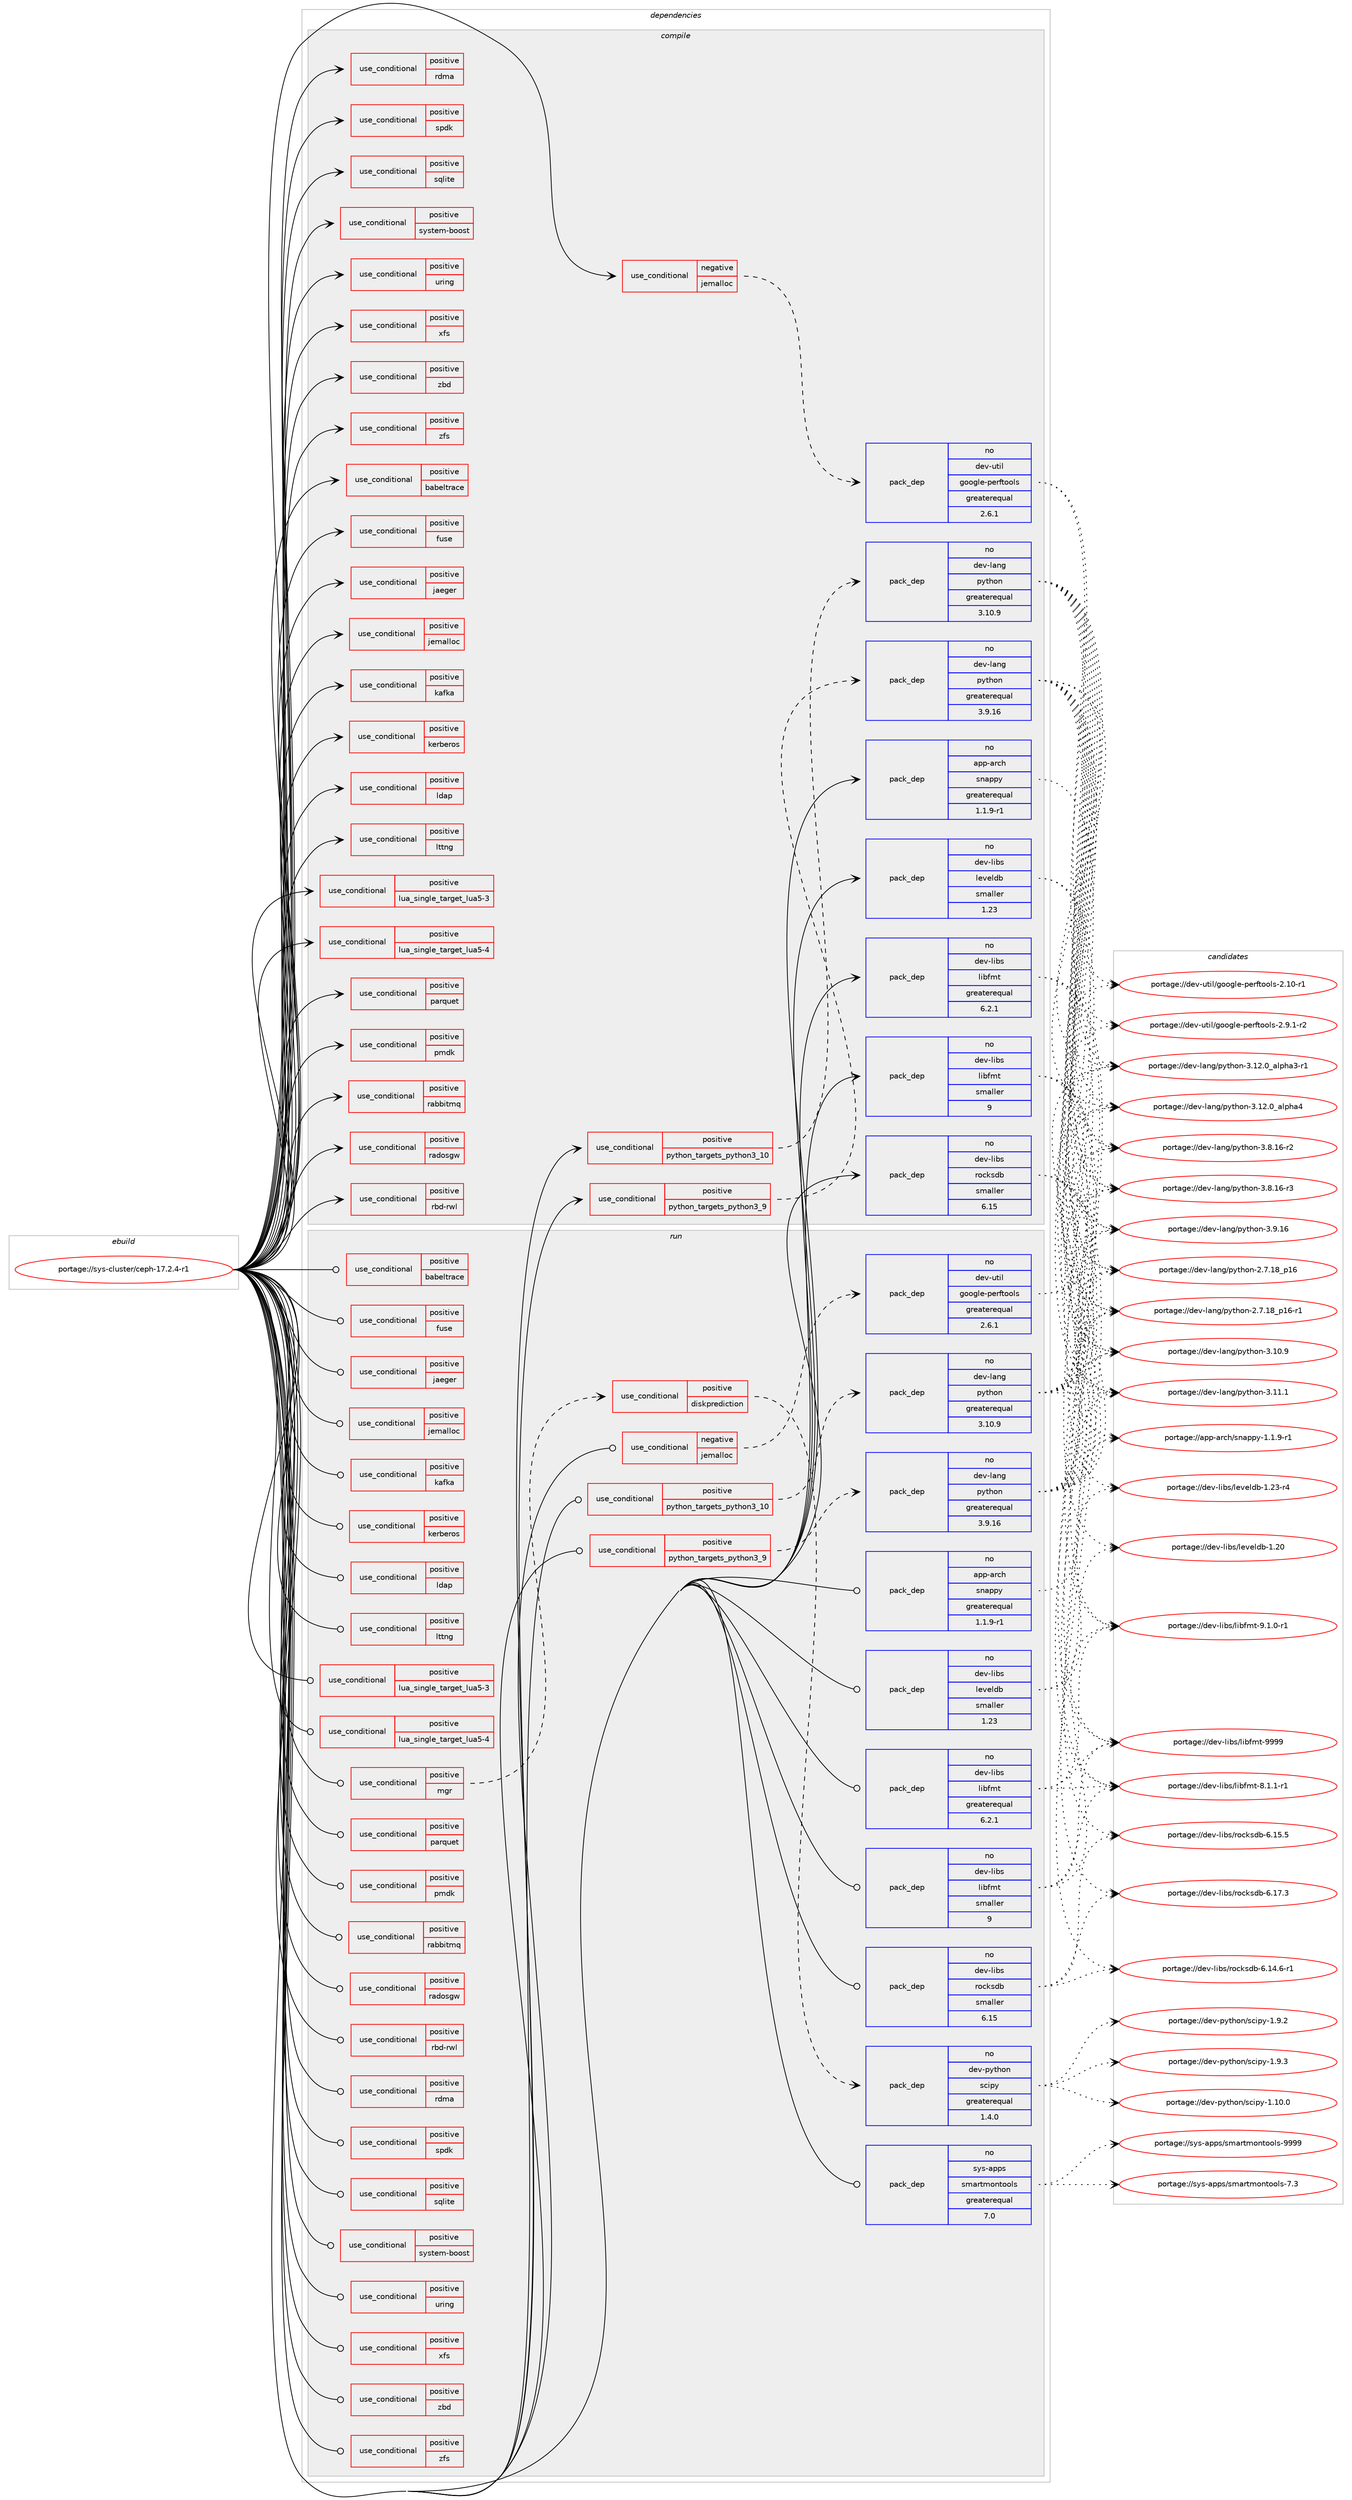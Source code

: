 digraph prolog {

# *************
# Graph options
# *************

newrank=true;
concentrate=true;
compound=true;
graph [rankdir=LR,fontname=Helvetica,fontsize=10,ranksep=1.5];#, ranksep=2.5, nodesep=0.2];
edge  [arrowhead=vee];
node  [fontname=Helvetica,fontsize=10];

# **********
# The ebuild
# **********

subgraph cluster_leftcol {
color=gray;
rank=same;
label=<<i>ebuild</i>>;
id [label="portage://sys-cluster/ceph-17.2.4-r1", color=red, width=4, href="../sys-cluster/ceph-17.2.4-r1.svg"];
}

# ****************
# The dependencies
# ****************

subgraph cluster_midcol {
color=gray;
label=<<i>dependencies</i>>;
subgraph cluster_compile {
fillcolor="#eeeeee";
style=filled;
label=<<i>compile</i>>;
subgraph cond4932 {
dependency7636 [label=<<TABLE BORDER="0" CELLBORDER="1" CELLSPACING="0" CELLPADDING="4"><TR><TD ROWSPAN="3" CELLPADDING="10">use_conditional</TD></TR><TR><TD>negative</TD></TR><TR><TD>jemalloc</TD></TR></TABLE>>, shape=none, color=red];
subgraph pack2629 {
dependency7637 [label=<<TABLE BORDER="0" CELLBORDER="1" CELLSPACING="0" CELLPADDING="4" WIDTH="220"><TR><TD ROWSPAN="6" CELLPADDING="30">pack_dep</TD></TR><TR><TD WIDTH="110">no</TD></TR><TR><TD>dev-util</TD></TR><TR><TD>google-perftools</TD></TR><TR><TD>greaterequal</TD></TR><TR><TD>2.6.1</TD></TR></TABLE>>, shape=none, color=blue];
}
dependency7636:e -> dependency7637:w [weight=20,style="dashed",arrowhead="vee"];
}
id:e -> dependency7636:w [weight=20,style="solid",arrowhead="vee"];
subgraph cond4933 {
dependency7638 [label=<<TABLE BORDER="0" CELLBORDER="1" CELLSPACING="0" CELLPADDING="4"><TR><TD ROWSPAN="3" CELLPADDING="10">use_conditional</TD></TR><TR><TD>positive</TD></TR><TR><TD>babeltrace</TD></TR></TABLE>>, shape=none, color=red];
# *** BEGIN UNKNOWN DEPENDENCY TYPE (TODO) ***
# dependency7638 -> package_dependency(portage://sys-cluster/ceph-17.2.4-r1,install,no,dev-util,babeltrace,none,[,,],[],[])
# *** END UNKNOWN DEPENDENCY TYPE (TODO) ***

}
id:e -> dependency7638:w [weight=20,style="solid",arrowhead="vee"];
subgraph cond4934 {
dependency7639 [label=<<TABLE BORDER="0" CELLBORDER="1" CELLSPACING="0" CELLPADDING="4"><TR><TD ROWSPAN="3" CELLPADDING="10">use_conditional</TD></TR><TR><TD>positive</TD></TR><TR><TD>fuse</TD></TR></TABLE>>, shape=none, color=red];
# *** BEGIN UNKNOWN DEPENDENCY TYPE (TODO) ***
# dependency7639 -> package_dependency(portage://sys-cluster/ceph-17.2.4-r1,install,no,sys-fs,fuse,none,[,,],[slot(3),equal],[])
# *** END UNKNOWN DEPENDENCY TYPE (TODO) ***

}
id:e -> dependency7639:w [weight=20,style="solid",arrowhead="vee"];
subgraph cond4935 {
dependency7640 [label=<<TABLE BORDER="0" CELLBORDER="1" CELLSPACING="0" CELLPADDING="4"><TR><TD ROWSPAN="3" CELLPADDING="10">use_conditional</TD></TR><TR><TD>positive</TD></TR><TR><TD>jaeger</TD></TR></TABLE>>, shape=none, color=red];
# *** BEGIN UNKNOWN DEPENDENCY TYPE (TODO) ***
# dependency7640 -> package_dependency(portage://sys-cluster/ceph-17.2.4-r1,install,no,dev-cpp,nlohmann_json,none,[,,],any_same_slot,[])
# *** END UNKNOWN DEPENDENCY TYPE (TODO) ***

# *** BEGIN UNKNOWN DEPENDENCY TYPE (TODO) ***
# dependency7640 -> package_dependency(portage://sys-cluster/ceph-17.2.4-r1,install,no,dev-cpp,opentelemetry-cpp,none,[,,],any_same_slot,[use(enable(jaeger),none)])
# *** END UNKNOWN DEPENDENCY TYPE (TODO) ***

}
id:e -> dependency7640:w [weight=20,style="solid",arrowhead="vee"];
subgraph cond4936 {
dependency7641 [label=<<TABLE BORDER="0" CELLBORDER="1" CELLSPACING="0" CELLPADDING="4"><TR><TD ROWSPAN="3" CELLPADDING="10">use_conditional</TD></TR><TR><TD>positive</TD></TR><TR><TD>jemalloc</TD></TR></TABLE>>, shape=none, color=red];
# *** BEGIN UNKNOWN DEPENDENCY TYPE (TODO) ***
# dependency7641 -> package_dependency(portage://sys-cluster/ceph-17.2.4-r1,install,no,dev-libs,jemalloc,none,[,,],any_same_slot,[])
# *** END UNKNOWN DEPENDENCY TYPE (TODO) ***

}
id:e -> dependency7641:w [weight=20,style="solid",arrowhead="vee"];
subgraph cond4937 {
dependency7642 [label=<<TABLE BORDER="0" CELLBORDER="1" CELLSPACING="0" CELLPADDING="4"><TR><TD ROWSPAN="3" CELLPADDING="10">use_conditional</TD></TR><TR><TD>positive</TD></TR><TR><TD>kafka</TD></TR></TABLE>>, shape=none, color=red];
# *** BEGIN UNKNOWN DEPENDENCY TYPE (TODO) ***
# dependency7642 -> package_dependency(portage://sys-cluster/ceph-17.2.4-r1,install,no,dev-libs,librdkafka,none,[,,],any_same_slot,[])
# *** END UNKNOWN DEPENDENCY TYPE (TODO) ***

}
id:e -> dependency7642:w [weight=20,style="solid",arrowhead="vee"];
subgraph cond4938 {
dependency7643 [label=<<TABLE BORDER="0" CELLBORDER="1" CELLSPACING="0" CELLPADDING="4"><TR><TD ROWSPAN="3" CELLPADDING="10">use_conditional</TD></TR><TR><TD>positive</TD></TR><TR><TD>kerberos</TD></TR></TABLE>>, shape=none, color=red];
# *** BEGIN UNKNOWN DEPENDENCY TYPE (TODO) ***
# dependency7643 -> package_dependency(portage://sys-cluster/ceph-17.2.4-r1,install,no,virtual,krb5,none,[,,],[],[])
# *** END UNKNOWN DEPENDENCY TYPE (TODO) ***

}
id:e -> dependency7643:w [weight=20,style="solid",arrowhead="vee"];
subgraph cond4939 {
dependency7644 [label=<<TABLE BORDER="0" CELLBORDER="1" CELLSPACING="0" CELLPADDING="4"><TR><TD ROWSPAN="3" CELLPADDING="10">use_conditional</TD></TR><TR><TD>positive</TD></TR><TR><TD>ldap</TD></TR></TABLE>>, shape=none, color=red];
# *** BEGIN UNKNOWN DEPENDENCY TYPE (TODO) ***
# dependency7644 -> package_dependency(portage://sys-cluster/ceph-17.2.4-r1,install,no,net-nds,openldap,none,[,,],any_same_slot,[])
# *** END UNKNOWN DEPENDENCY TYPE (TODO) ***

}
id:e -> dependency7644:w [weight=20,style="solid",arrowhead="vee"];
subgraph cond4940 {
dependency7645 [label=<<TABLE BORDER="0" CELLBORDER="1" CELLSPACING="0" CELLPADDING="4"><TR><TD ROWSPAN="3" CELLPADDING="10">use_conditional</TD></TR><TR><TD>positive</TD></TR><TR><TD>lttng</TD></TR></TABLE>>, shape=none, color=red];
# *** BEGIN UNKNOWN DEPENDENCY TYPE (TODO) ***
# dependency7645 -> package_dependency(portage://sys-cluster/ceph-17.2.4-r1,install,no,dev-util,lttng-ust,none,[,,],any_same_slot,[])
# *** END UNKNOWN DEPENDENCY TYPE (TODO) ***

}
id:e -> dependency7645:w [weight=20,style="solid",arrowhead="vee"];
subgraph cond4941 {
dependency7646 [label=<<TABLE BORDER="0" CELLBORDER="1" CELLSPACING="0" CELLPADDING="4"><TR><TD ROWSPAN="3" CELLPADDING="10">use_conditional</TD></TR><TR><TD>positive</TD></TR><TR><TD>lua_single_target_lua5-3</TD></TR></TABLE>>, shape=none, color=red];
# *** BEGIN UNKNOWN DEPENDENCY TYPE (TODO) ***
# dependency7646 -> package_dependency(portage://sys-cluster/ceph-17.2.4-r1,install,no,dev-lang,lua,none,[,,],[slot(5.3)],[])
# *** END UNKNOWN DEPENDENCY TYPE (TODO) ***

}
id:e -> dependency7646:w [weight=20,style="solid",arrowhead="vee"];
subgraph cond4942 {
dependency7647 [label=<<TABLE BORDER="0" CELLBORDER="1" CELLSPACING="0" CELLPADDING="4"><TR><TD ROWSPAN="3" CELLPADDING="10">use_conditional</TD></TR><TR><TD>positive</TD></TR><TR><TD>lua_single_target_lua5-4</TD></TR></TABLE>>, shape=none, color=red];
# *** BEGIN UNKNOWN DEPENDENCY TYPE (TODO) ***
# dependency7647 -> package_dependency(portage://sys-cluster/ceph-17.2.4-r1,install,no,dev-lang,lua,none,[,,],[slot(5.4)],[])
# *** END UNKNOWN DEPENDENCY TYPE (TODO) ***

}
id:e -> dependency7647:w [weight=20,style="solid",arrowhead="vee"];
subgraph cond4943 {
dependency7648 [label=<<TABLE BORDER="0" CELLBORDER="1" CELLSPACING="0" CELLPADDING="4"><TR><TD ROWSPAN="3" CELLPADDING="10">use_conditional</TD></TR><TR><TD>positive</TD></TR><TR><TD>parquet</TD></TR></TABLE>>, shape=none, color=red];
# *** BEGIN UNKNOWN DEPENDENCY TYPE (TODO) ***
# dependency7648 -> package_dependency(portage://sys-cluster/ceph-17.2.4-r1,install,no,dev-libs,re2,none,[,,],any_same_slot,[])
# *** END UNKNOWN DEPENDENCY TYPE (TODO) ***

}
id:e -> dependency7648:w [weight=20,style="solid",arrowhead="vee"];
subgraph cond4944 {
dependency7649 [label=<<TABLE BORDER="0" CELLBORDER="1" CELLSPACING="0" CELLPADDING="4"><TR><TD ROWSPAN="3" CELLPADDING="10">use_conditional</TD></TR><TR><TD>positive</TD></TR><TR><TD>pmdk</TD></TR></TABLE>>, shape=none, color=red];
# *** BEGIN UNKNOWN DEPENDENCY TYPE (TODO) ***
# dependency7649 -> package_dependency(portage://sys-cluster/ceph-17.2.4-r1,install,no,dev-libs,pmdk,none,[,,],any_same_slot,[])
# *** END UNKNOWN DEPENDENCY TYPE (TODO) ***

}
id:e -> dependency7649:w [weight=20,style="solid",arrowhead="vee"];
subgraph cond4945 {
dependency7650 [label=<<TABLE BORDER="0" CELLBORDER="1" CELLSPACING="0" CELLPADDING="4"><TR><TD ROWSPAN="3" CELLPADDING="10">use_conditional</TD></TR><TR><TD>positive</TD></TR><TR><TD>python_targets_python3_10</TD></TR></TABLE>>, shape=none, color=red];
subgraph pack2630 {
dependency7651 [label=<<TABLE BORDER="0" CELLBORDER="1" CELLSPACING="0" CELLPADDING="4" WIDTH="220"><TR><TD ROWSPAN="6" CELLPADDING="30">pack_dep</TD></TR><TR><TD WIDTH="110">no</TD></TR><TR><TD>dev-lang</TD></TR><TR><TD>python</TD></TR><TR><TD>greaterequal</TD></TR><TR><TD>3.10.9</TD></TR></TABLE>>, shape=none, color=blue];
}
dependency7650:e -> dependency7651:w [weight=20,style="dashed",arrowhead="vee"];
}
id:e -> dependency7650:w [weight=20,style="solid",arrowhead="vee"];
subgraph cond4946 {
dependency7652 [label=<<TABLE BORDER="0" CELLBORDER="1" CELLSPACING="0" CELLPADDING="4"><TR><TD ROWSPAN="3" CELLPADDING="10">use_conditional</TD></TR><TR><TD>positive</TD></TR><TR><TD>python_targets_python3_9</TD></TR></TABLE>>, shape=none, color=red];
subgraph pack2631 {
dependency7653 [label=<<TABLE BORDER="0" CELLBORDER="1" CELLSPACING="0" CELLPADDING="4" WIDTH="220"><TR><TD ROWSPAN="6" CELLPADDING="30">pack_dep</TD></TR><TR><TD WIDTH="110">no</TD></TR><TR><TD>dev-lang</TD></TR><TR><TD>python</TD></TR><TR><TD>greaterequal</TD></TR><TR><TD>3.9.16</TD></TR></TABLE>>, shape=none, color=blue];
}
dependency7652:e -> dependency7653:w [weight=20,style="dashed",arrowhead="vee"];
}
id:e -> dependency7652:w [weight=20,style="solid",arrowhead="vee"];
subgraph cond4947 {
dependency7654 [label=<<TABLE BORDER="0" CELLBORDER="1" CELLSPACING="0" CELLPADDING="4"><TR><TD ROWSPAN="3" CELLPADDING="10">use_conditional</TD></TR><TR><TD>positive</TD></TR><TR><TD>rabbitmq</TD></TR></TABLE>>, shape=none, color=red];
# *** BEGIN UNKNOWN DEPENDENCY TYPE (TODO) ***
# dependency7654 -> package_dependency(portage://sys-cluster/ceph-17.2.4-r1,install,no,net-libs,rabbitmq-c,none,[,,],any_same_slot,[])
# *** END UNKNOWN DEPENDENCY TYPE (TODO) ***

}
id:e -> dependency7654:w [weight=20,style="solid",arrowhead="vee"];
subgraph cond4948 {
dependency7655 [label=<<TABLE BORDER="0" CELLBORDER="1" CELLSPACING="0" CELLPADDING="4"><TR><TD ROWSPAN="3" CELLPADDING="10">use_conditional</TD></TR><TR><TD>positive</TD></TR><TR><TD>radosgw</TD></TR></TABLE>>, shape=none, color=red];
# *** BEGIN UNKNOWN DEPENDENCY TYPE (TODO) ***
# dependency7655 -> package_dependency(portage://sys-cluster/ceph-17.2.4-r1,install,no,dev-libs,icu,none,[,,],any_same_slot,[])
# *** END UNKNOWN DEPENDENCY TYPE (TODO) ***

# *** BEGIN UNKNOWN DEPENDENCY TYPE (TODO) ***
# dependency7655 -> package_dependency(portage://sys-cluster/ceph-17.2.4-r1,install,no,dev-libs,expat,none,[,,],any_same_slot,[])
# *** END UNKNOWN DEPENDENCY TYPE (TODO) ***

# *** BEGIN UNKNOWN DEPENDENCY TYPE (TODO) ***
# dependency7655 -> package_dependency(portage://sys-cluster/ceph-17.2.4-r1,install,no,net-misc,curl,none,[,,],any_same_slot,[use(enable(curl_ssl_openssl),none)])
# *** END UNKNOWN DEPENDENCY TYPE (TODO) ***

}
id:e -> dependency7655:w [weight=20,style="solid",arrowhead="vee"];
subgraph cond4949 {
dependency7656 [label=<<TABLE BORDER="0" CELLBORDER="1" CELLSPACING="0" CELLPADDING="4"><TR><TD ROWSPAN="3" CELLPADDING="10">use_conditional</TD></TR><TR><TD>positive</TD></TR><TR><TD>rbd-rwl</TD></TR></TABLE>>, shape=none, color=red];
# *** BEGIN UNKNOWN DEPENDENCY TYPE (TODO) ***
# dependency7656 -> package_dependency(portage://sys-cluster/ceph-17.2.4-r1,install,no,dev-libs,pmdk,none,[,,],any_same_slot,[])
# *** END UNKNOWN DEPENDENCY TYPE (TODO) ***

}
id:e -> dependency7656:w [weight=20,style="solid",arrowhead="vee"];
subgraph cond4950 {
dependency7657 [label=<<TABLE BORDER="0" CELLBORDER="1" CELLSPACING="0" CELLPADDING="4"><TR><TD ROWSPAN="3" CELLPADDING="10">use_conditional</TD></TR><TR><TD>positive</TD></TR><TR><TD>rdma</TD></TR></TABLE>>, shape=none, color=red];
# *** BEGIN UNKNOWN DEPENDENCY TYPE (TODO) ***
# dependency7657 -> package_dependency(portage://sys-cluster/ceph-17.2.4-r1,install,no,sys-cluster,rdma-core,none,[,,],any_same_slot,[])
# *** END UNKNOWN DEPENDENCY TYPE (TODO) ***

}
id:e -> dependency7657:w [weight=20,style="solid",arrowhead="vee"];
subgraph cond4951 {
dependency7658 [label=<<TABLE BORDER="0" CELLBORDER="1" CELLSPACING="0" CELLPADDING="4"><TR><TD ROWSPAN="3" CELLPADDING="10">use_conditional</TD></TR><TR><TD>positive</TD></TR><TR><TD>spdk</TD></TR></TABLE>>, shape=none, color=red];
# *** BEGIN UNKNOWN DEPENDENCY TYPE (TODO) ***
# dependency7658 -> package_dependency(portage://sys-cluster/ceph-17.2.4-r1,install,no,dev-util,cunit,none,[,,],[],[])
# *** END UNKNOWN DEPENDENCY TYPE (TODO) ***

}
id:e -> dependency7658:w [weight=20,style="solid",arrowhead="vee"];
subgraph cond4952 {
dependency7659 [label=<<TABLE BORDER="0" CELLBORDER="1" CELLSPACING="0" CELLPADDING="4"><TR><TD ROWSPAN="3" CELLPADDING="10">use_conditional</TD></TR><TR><TD>positive</TD></TR><TR><TD>sqlite</TD></TR></TABLE>>, shape=none, color=red];
# *** BEGIN UNKNOWN DEPENDENCY TYPE (TODO) ***
# dependency7659 -> package_dependency(portage://sys-cluster/ceph-17.2.4-r1,install,no,dev-db,sqlite,none,[,,],any_same_slot,[])
# *** END UNKNOWN DEPENDENCY TYPE (TODO) ***

}
id:e -> dependency7659:w [weight=20,style="solid",arrowhead="vee"];
subgraph cond4953 {
dependency7660 [label=<<TABLE BORDER="0" CELLBORDER="1" CELLSPACING="0" CELLPADDING="4"><TR><TD ROWSPAN="3" CELLPADDING="10">use_conditional</TD></TR><TR><TD>positive</TD></TR><TR><TD>system-boost</TD></TR></TABLE>>, shape=none, color=red];
# *** BEGIN UNKNOWN DEPENDENCY TYPE (TODO) ***
# dependency7660 -> package_dependency(portage://sys-cluster/ceph-17.2.4-r1,install,no,dev-libs,boost,none,[,,],any_same_slot,[use(enable(context),none),use(enable(python),none),use(optenable(python_targets_python3_9),negative),use(optenable(python_targets_python3_10),negative),use(enable(zlib),none)])
# *** END UNKNOWN DEPENDENCY TYPE (TODO) ***

}
id:e -> dependency7660:w [weight=20,style="solid",arrowhead="vee"];
subgraph cond4954 {
dependency7661 [label=<<TABLE BORDER="0" CELLBORDER="1" CELLSPACING="0" CELLPADDING="4"><TR><TD ROWSPAN="3" CELLPADDING="10">use_conditional</TD></TR><TR><TD>positive</TD></TR><TR><TD>uring</TD></TR></TABLE>>, shape=none, color=red];
# *** BEGIN UNKNOWN DEPENDENCY TYPE (TODO) ***
# dependency7661 -> package_dependency(portage://sys-cluster/ceph-17.2.4-r1,install,no,sys-libs,liburing,none,[,,],any_same_slot,[])
# *** END UNKNOWN DEPENDENCY TYPE (TODO) ***

}
id:e -> dependency7661:w [weight=20,style="solid",arrowhead="vee"];
subgraph cond4955 {
dependency7662 [label=<<TABLE BORDER="0" CELLBORDER="1" CELLSPACING="0" CELLPADDING="4"><TR><TD ROWSPAN="3" CELLPADDING="10">use_conditional</TD></TR><TR><TD>positive</TD></TR><TR><TD>xfs</TD></TR></TABLE>>, shape=none, color=red];
# *** BEGIN UNKNOWN DEPENDENCY TYPE (TODO) ***
# dependency7662 -> package_dependency(portage://sys-cluster/ceph-17.2.4-r1,install,no,sys-fs,xfsprogs,none,[,,],any_same_slot,[])
# *** END UNKNOWN DEPENDENCY TYPE (TODO) ***

}
id:e -> dependency7662:w [weight=20,style="solid",arrowhead="vee"];
subgraph cond4956 {
dependency7663 [label=<<TABLE BORDER="0" CELLBORDER="1" CELLSPACING="0" CELLPADDING="4"><TR><TD ROWSPAN="3" CELLPADDING="10">use_conditional</TD></TR><TR><TD>positive</TD></TR><TR><TD>zbd</TD></TR></TABLE>>, shape=none, color=red];
# *** BEGIN UNKNOWN DEPENDENCY TYPE (TODO) ***
# dependency7663 -> package_dependency(portage://sys-cluster/ceph-17.2.4-r1,install,no,sys-block,libzbd,none,[,,],any_same_slot,[])
# *** END UNKNOWN DEPENDENCY TYPE (TODO) ***

}
id:e -> dependency7663:w [weight=20,style="solid",arrowhead="vee"];
subgraph cond4957 {
dependency7664 [label=<<TABLE BORDER="0" CELLBORDER="1" CELLSPACING="0" CELLPADDING="4"><TR><TD ROWSPAN="3" CELLPADDING="10">use_conditional</TD></TR><TR><TD>positive</TD></TR><TR><TD>zfs</TD></TR></TABLE>>, shape=none, color=red];
# *** BEGIN UNKNOWN DEPENDENCY TYPE (TODO) ***
# dependency7664 -> package_dependency(portage://sys-cluster/ceph-17.2.4-r1,install,no,sys-fs,zfs,none,[,,],any_same_slot,[])
# *** END UNKNOWN DEPENDENCY TYPE (TODO) ***

}
id:e -> dependency7664:w [weight=20,style="solid",arrowhead="vee"];
# *** BEGIN UNKNOWN DEPENDENCY TYPE (TODO) ***
# id -> package_dependency(portage://sys-cluster/ceph-17.2.4-r1,install,no,acct-group,ceph,none,[,,],[],[])
# *** END UNKNOWN DEPENDENCY TYPE (TODO) ***

# *** BEGIN UNKNOWN DEPENDENCY TYPE (TODO) ***
# id -> package_dependency(portage://sys-cluster/ceph-17.2.4-r1,install,no,acct-user,ceph,none,[,,],[],[])
# *** END UNKNOWN DEPENDENCY TYPE (TODO) ***

# *** BEGIN UNKNOWN DEPENDENCY TYPE (TODO) ***
# id -> package_dependency(portage://sys-cluster/ceph-17.2.4-r1,install,no,app-arch,bzip2,none,[,,],any_same_slot,[])
# *** END UNKNOWN DEPENDENCY TYPE (TODO) ***

# *** BEGIN UNKNOWN DEPENDENCY TYPE (TODO) ***
# id -> package_dependency(portage://sys-cluster/ceph-17.2.4-r1,install,no,app-arch,lz4,none,[,,],any_same_slot,[])
# *** END UNKNOWN DEPENDENCY TYPE (TODO) ***

subgraph pack2632 {
dependency7665 [label=<<TABLE BORDER="0" CELLBORDER="1" CELLSPACING="0" CELLPADDING="4" WIDTH="220"><TR><TD ROWSPAN="6" CELLPADDING="30">pack_dep</TD></TR><TR><TD WIDTH="110">no</TD></TR><TR><TD>app-arch</TD></TR><TR><TD>snappy</TD></TR><TR><TD>greaterequal</TD></TR><TR><TD>1.1.9-r1</TD></TR></TABLE>>, shape=none, color=blue];
}
id:e -> dependency7665:w [weight=20,style="solid",arrowhead="vee"];
# *** BEGIN UNKNOWN DEPENDENCY TYPE (TODO) ***
# id -> package_dependency(portage://sys-cluster/ceph-17.2.4-r1,install,no,app-arch,snappy,none,[,,],any_same_slot,[])
# *** END UNKNOWN DEPENDENCY TYPE (TODO) ***

# *** BEGIN UNKNOWN DEPENDENCY TYPE (TODO) ***
# id -> package_dependency(portage://sys-cluster/ceph-17.2.4-r1,install,no,app-arch,zstd,none,[,,],any_same_slot,[])
# *** END UNKNOWN DEPENDENCY TYPE (TODO) ***

# *** BEGIN UNKNOWN DEPENDENCY TYPE (TODO) ***
# id -> package_dependency(portage://sys-cluster/ceph-17.2.4-r1,install,no,app-misc,jq,none,[,,],any_same_slot,[])
# *** END UNKNOWN DEPENDENCY TYPE (TODO) ***

# *** BEGIN UNKNOWN DEPENDENCY TYPE (TODO) ***
# id -> package_dependency(portage://sys-cluster/ceph-17.2.4-r1,install,no,app-shells,bash,none,[,,],[slot(0)],[])
# *** END UNKNOWN DEPENDENCY TYPE (TODO) ***

# *** BEGIN UNKNOWN DEPENDENCY TYPE (TODO) ***
# id -> package_dependency(portage://sys-cluster/ceph-17.2.4-r1,install,no,dev-cpp,gflags,none,[,,],any_same_slot,[])
# *** END UNKNOWN DEPENDENCY TYPE (TODO) ***

# *** BEGIN UNKNOWN DEPENDENCY TYPE (TODO) ***
# id -> package_dependency(portage://sys-cluster/ceph-17.2.4-r1,install,no,dev-cpp,yaml-cpp,none,[,,],any_same_slot,[])
# *** END UNKNOWN DEPENDENCY TYPE (TODO) ***

# *** BEGIN UNKNOWN DEPENDENCY TYPE (TODO) ***
# id -> package_dependency(portage://sys-cluster/ceph-17.2.4-r1,install,no,dev-lang,jsonnet,none,[,,],any_same_slot,[])
# *** END UNKNOWN DEPENDENCY TYPE (TODO) ***

# *** BEGIN UNKNOWN DEPENDENCY TYPE (TODO) ***
# id -> package_dependency(portage://sys-cluster/ceph-17.2.4-r1,install,no,dev-libs,crypto++,none,[,,],any_same_slot,[])
# *** END UNKNOWN DEPENDENCY TYPE (TODO) ***

subgraph pack2633 {
dependency7666 [label=<<TABLE BORDER="0" CELLBORDER="1" CELLSPACING="0" CELLPADDING="4" WIDTH="220"><TR><TD ROWSPAN="6" CELLPADDING="30">pack_dep</TD></TR><TR><TD WIDTH="110">no</TD></TR><TR><TD>dev-libs</TD></TR><TR><TD>leveldb</TD></TR><TR><TD>smaller</TD></TR><TR><TD>1.23</TD></TR></TABLE>>, shape=none, color=blue];
}
id:e -> dependency7666:w [weight=20,style="solid",arrowhead="vee"];
# *** BEGIN UNKNOWN DEPENDENCY TYPE (TODO) ***
# id -> package_dependency(portage://sys-cluster/ceph-17.2.4-r1,install,no,dev-libs,libaio,none,[,,],any_same_slot,[])
# *** END UNKNOWN DEPENDENCY TYPE (TODO) ***

# *** BEGIN UNKNOWN DEPENDENCY TYPE (TODO) ***
# id -> package_dependency(portage://sys-cluster/ceph-17.2.4-r1,install,no,dev-libs,libevent,none,[,,],any_same_slot,[])
# *** END UNKNOWN DEPENDENCY TYPE (TODO) ***

subgraph pack2634 {
dependency7667 [label=<<TABLE BORDER="0" CELLBORDER="1" CELLSPACING="0" CELLPADDING="4" WIDTH="220"><TR><TD ROWSPAN="6" CELLPADDING="30">pack_dep</TD></TR><TR><TD WIDTH="110">no</TD></TR><TR><TD>dev-libs</TD></TR><TR><TD>libfmt</TD></TR><TR><TD>greaterequal</TD></TR><TR><TD>6.2.1</TD></TR></TABLE>>, shape=none, color=blue];
}
id:e -> dependency7667:w [weight=20,style="solid",arrowhead="vee"];
subgraph pack2635 {
dependency7668 [label=<<TABLE BORDER="0" CELLBORDER="1" CELLSPACING="0" CELLPADDING="4" WIDTH="220"><TR><TD ROWSPAN="6" CELLPADDING="30">pack_dep</TD></TR><TR><TD WIDTH="110">no</TD></TR><TR><TD>dev-libs</TD></TR><TR><TD>libfmt</TD></TR><TR><TD>smaller</TD></TR><TR><TD>9</TD></TR></TABLE>>, shape=none, color=blue];
}
id:e -> dependency7668:w [weight=20,style="solid",arrowhead="vee"];
# *** BEGIN UNKNOWN DEPENDENCY TYPE (TODO) ***
# id -> package_dependency(portage://sys-cluster/ceph-17.2.4-r1,install,no,dev-libs,libnl,none,[,,],[slot(3),equal],[])
# *** END UNKNOWN DEPENDENCY TYPE (TODO) ***

# *** BEGIN UNKNOWN DEPENDENCY TYPE (TODO) ***
# id -> package_dependency(portage://sys-cluster/ceph-17.2.4-r1,install,no,dev-libs,libutf8proc,none,[,,],any_same_slot,[])
# *** END UNKNOWN DEPENDENCY TYPE (TODO) ***

# *** BEGIN UNKNOWN DEPENDENCY TYPE (TODO) ***
# id -> package_dependency(portage://sys-cluster/ceph-17.2.4-r1,install,no,dev-libs,libxml2,none,[,,],any_same_slot,[])
# *** END UNKNOWN DEPENDENCY TYPE (TODO) ***

# *** BEGIN UNKNOWN DEPENDENCY TYPE (TODO) ***
# id -> package_dependency(portage://sys-cluster/ceph-17.2.4-r1,install,no,dev-libs,nss,none,[,,],any_same_slot,[])
# *** END UNKNOWN DEPENDENCY TYPE (TODO) ***

# *** BEGIN UNKNOWN DEPENDENCY TYPE (TODO) ***
# id -> package_dependency(portage://sys-cluster/ceph-17.2.4-r1,install,no,dev-libs,openssl,none,[,,],any_same_slot,[])
# *** END UNKNOWN DEPENDENCY TYPE (TODO) ***

subgraph pack2636 {
dependency7669 [label=<<TABLE BORDER="0" CELLBORDER="1" CELLSPACING="0" CELLPADDING="4" WIDTH="220"><TR><TD ROWSPAN="6" CELLPADDING="30">pack_dep</TD></TR><TR><TD WIDTH="110">no</TD></TR><TR><TD>dev-libs</TD></TR><TR><TD>rocksdb</TD></TR><TR><TD>smaller</TD></TR><TR><TD>6.15</TD></TR></TABLE>>, shape=none, color=blue];
}
id:e -> dependency7669:w [weight=20,style="solid",arrowhead="vee"];
# *** BEGIN UNKNOWN DEPENDENCY TYPE (TODO) ***
# id -> package_dependency(portage://sys-cluster/ceph-17.2.4-r1,install,no,dev-libs,thrift,none,[,,],any_same_slot,[])
# *** END UNKNOWN DEPENDENCY TYPE (TODO) ***

# *** BEGIN UNKNOWN DEPENDENCY TYPE (TODO) ***
# id -> package_dependency(portage://sys-cluster/ceph-17.2.4-r1,install,no,dev-libs,xmlsec,none,[,,],any_same_slot,[use(enable(openssl),none)])
# *** END UNKNOWN DEPENDENCY TYPE (TODO) ***

# *** BEGIN UNKNOWN DEPENDENCY TYPE (TODO) ***
# id -> package_dependency(portage://sys-cluster/ceph-17.2.4-r1,install,no,dev-python,natsort,none,[,,],[],[use(optenable(python_targets_python3_9),negative),use(optenable(python_targets_python3_10),negative)])
# *** END UNKNOWN DEPENDENCY TYPE (TODO) ***

# *** BEGIN UNKNOWN DEPENDENCY TYPE (TODO) ***
# id -> package_dependency(portage://sys-cluster/ceph-17.2.4-r1,install,no,dev-python,pyyaml,none,[,,],[],[use(optenable(python_targets_python3_9),negative),use(optenable(python_targets_python3_10),negative)])
# *** END UNKNOWN DEPENDENCY TYPE (TODO) ***

# *** BEGIN UNKNOWN DEPENDENCY TYPE (TODO) ***
# id -> package_dependency(portage://sys-cluster/ceph-17.2.4-r1,install,no,net-dns,c-ares,none,[,,],any_same_slot,[])
# *** END UNKNOWN DEPENDENCY TYPE (TODO) ***

# *** BEGIN UNKNOWN DEPENDENCY TYPE (TODO) ***
# id -> package_dependency(portage://sys-cluster/ceph-17.2.4-r1,install,no,net-libs,gnutls,none,[,,],any_same_slot,[])
# *** END UNKNOWN DEPENDENCY TYPE (TODO) ***

# *** BEGIN UNKNOWN DEPENDENCY TYPE (TODO) ***
# id -> package_dependency(portage://sys-cluster/ceph-17.2.4-r1,install,no,sys-apps,coreutils,none,[,,],[],[])
# *** END UNKNOWN DEPENDENCY TYPE (TODO) ***

# *** BEGIN UNKNOWN DEPENDENCY TYPE (TODO) ***
# id -> package_dependency(portage://sys-cluster/ceph-17.2.4-r1,install,no,sys-apps,hwloc,none,[,,],any_same_slot,[])
# *** END UNKNOWN DEPENDENCY TYPE (TODO) ***

# *** BEGIN UNKNOWN DEPENDENCY TYPE (TODO) ***
# id -> package_dependency(portage://sys-cluster/ceph-17.2.4-r1,install,no,sys-apps,keyutils,none,[,,],any_same_slot,[])
# *** END UNKNOWN DEPENDENCY TYPE (TODO) ***

# *** BEGIN UNKNOWN DEPENDENCY TYPE (TODO) ***
# id -> package_dependency(portage://sys-cluster/ceph-17.2.4-r1,install,no,sys-apps,util-linux,none,[,,],any_same_slot,[])
# *** END UNKNOWN DEPENDENCY TYPE (TODO) ***

# *** BEGIN UNKNOWN DEPENDENCY TYPE (TODO) ***
# id -> package_dependency(portage://sys-cluster/ceph-17.2.4-r1,install,no,sys-auth,oath-toolkit,none,[,,],any_same_slot,[])
# *** END UNKNOWN DEPENDENCY TYPE (TODO) ***

# *** BEGIN UNKNOWN DEPENDENCY TYPE (TODO) ***
# id -> package_dependency(portage://sys-cluster/ceph-17.2.4-r1,install,no,sys-libs,libcap-ng,none,[,,],any_same_slot,[])
# *** END UNKNOWN DEPENDENCY TYPE (TODO) ***

# *** BEGIN UNKNOWN DEPENDENCY TYPE (TODO) ***
# id -> package_dependency(portage://sys-cluster/ceph-17.2.4-r1,install,no,sys-libs,ncurses,none,[,,],[slot(0),equal],[])
# *** END UNKNOWN DEPENDENCY TYPE (TODO) ***

# *** BEGIN UNKNOWN DEPENDENCY TYPE (TODO) ***
# id -> package_dependency(portage://sys-cluster/ceph-17.2.4-r1,install,no,sys-libs,zlib,none,[,,],any_same_slot,[])
# *** END UNKNOWN DEPENDENCY TYPE (TODO) ***

# *** BEGIN UNKNOWN DEPENDENCY TYPE (TODO) ***
# id -> package_dependency(portage://sys-cluster/ceph-17.2.4-r1,install,no,sys-process,numactl,none,[,,],any_same_slot,[])
# *** END UNKNOWN DEPENDENCY TYPE (TODO) ***

# *** BEGIN UNKNOWN DEPENDENCY TYPE (TODO) ***
# id -> package_dependency(portage://sys-cluster/ceph-17.2.4-r1,install,no,virtual,libcrypt,none,[,,],any_same_slot,[])
# *** END UNKNOWN DEPENDENCY TYPE (TODO) ***

# *** BEGIN UNKNOWN DEPENDENCY TYPE (TODO) ***
# id -> package_dependency(portage://sys-cluster/ceph-17.2.4-r1,install,no,virtual,libudev,none,[,,],any_same_slot,[])
# *** END UNKNOWN DEPENDENCY TYPE (TODO) ***

# *** BEGIN UNKNOWN DEPENDENCY TYPE (TODO) ***
# id -> package_dependency(portage://sys-cluster/ceph-17.2.4-r1,install,no,x11-libs,libpciaccess,none,[,,],any_same_slot,[])
# *** END UNKNOWN DEPENDENCY TYPE (TODO) ***

}
subgraph cluster_compileandrun {
fillcolor="#eeeeee";
style=filled;
label=<<i>compile and run</i>>;
}
subgraph cluster_run {
fillcolor="#eeeeee";
style=filled;
label=<<i>run</i>>;
subgraph cond4958 {
dependency7670 [label=<<TABLE BORDER="0" CELLBORDER="1" CELLSPACING="0" CELLPADDING="4"><TR><TD ROWSPAN="3" CELLPADDING="10">use_conditional</TD></TR><TR><TD>negative</TD></TR><TR><TD>jemalloc</TD></TR></TABLE>>, shape=none, color=red];
subgraph pack2637 {
dependency7671 [label=<<TABLE BORDER="0" CELLBORDER="1" CELLSPACING="0" CELLPADDING="4" WIDTH="220"><TR><TD ROWSPAN="6" CELLPADDING="30">pack_dep</TD></TR><TR><TD WIDTH="110">no</TD></TR><TR><TD>dev-util</TD></TR><TR><TD>google-perftools</TD></TR><TR><TD>greaterequal</TD></TR><TR><TD>2.6.1</TD></TR></TABLE>>, shape=none, color=blue];
}
dependency7670:e -> dependency7671:w [weight=20,style="dashed",arrowhead="vee"];
}
id:e -> dependency7670:w [weight=20,style="solid",arrowhead="odot"];
subgraph cond4959 {
dependency7672 [label=<<TABLE BORDER="0" CELLBORDER="1" CELLSPACING="0" CELLPADDING="4"><TR><TD ROWSPAN="3" CELLPADDING="10">use_conditional</TD></TR><TR><TD>positive</TD></TR><TR><TD>babeltrace</TD></TR></TABLE>>, shape=none, color=red];
# *** BEGIN UNKNOWN DEPENDENCY TYPE (TODO) ***
# dependency7672 -> package_dependency(portage://sys-cluster/ceph-17.2.4-r1,run,no,dev-util,babeltrace,none,[,,],[],[])
# *** END UNKNOWN DEPENDENCY TYPE (TODO) ***

}
id:e -> dependency7672:w [weight=20,style="solid",arrowhead="odot"];
subgraph cond4960 {
dependency7673 [label=<<TABLE BORDER="0" CELLBORDER="1" CELLSPACING="0" CELLPADDING="4"><TR><TD ROWSPAN="3" CELLPADDING="10">use_conditional</TD></TR><TR><TD>positive</TD></TR><TR><TD>fuse</TD></TR></TABLE>>, shape=none, color=red];
# *** BEGIN UNKNOWN DEPENDENCY TYPE (TODO) ***
# dependency7673 -> package_dependency(portage://sys-cluster/ceph-17.2.4-r1,run,no,sys-fs,fuse,none,[,,],[slot(3),equal],[])
# *** END UNKNOWN DEPENDENCY TYPE (TODO) ***

}
id:e -> dependency7673:w [weight=20,style="solid",arrowhead="odot"];
subgraph cond4961 {
dependency7674 [label=<<TABLE BORDER="0" CELLBORDER="1" CELLSPACING="0" CELLPADDING="4"><TR><TD ROWSPAN="3" CELLPADDING="10">use_conditional</TD></TR><TR><TD>positive</TD></TR><TR><TD>jaeger</TD></TR></TABLE>>, shape=none, color=red];
# *** BEGIN UNKNOWN DEPENDENCY TYPE (TODO) ***
# dependency7674 -> package_dependency(portage://sys-cluster/ceph-17.2.4-r1,run,no,dev-cpp,nlohmann_json,none,[,,],any_same_slot,[])
# *** END UNKNOWN DEPENDENCY TYPE (TODO) ***

# *** BEGIN UNKNOWN DEPENDENCY TYPE (TODO) ***
# dependency7674 -> package_dependency(portage://sys-cluster/ceph-17.2.4-r1,run,no,dev-cpp,opentelemetry-cpp,none,[,,],any_same_slot,[use(enable(jaeger),none)])
# *** END UNKNOWN DEPENDENCY TYPE (TODO) ***

}
id:e -> dependency7674:w [weight=20,style="solid",arrowhead="odot"];
subgraph cond4962 {
dependency7675 [label=<<TABLE BORDER="0" CELLBORDER="1" CELLSPACING="0" CELLPADDING="4"><TR><TD ROWSPAN="3" CELLPADDING="10">use_conditional</TD></TR><TR><TD>positive</TD></TR><TR><TD>jemalloc</TD></TR></TABLE>>, shape=none, color=red];
# *** BEGIN UNKNOWN DEPENDENCY TYPE (TODO) ***
# dependency7675 -> package_dependency(portage://sys-cluster/ceph-17.2.4-r1,run,no,dev-libs,jemalloc,none,[,,],any_same_slot,[])
# *** END UNKNOWN DEPENDENCY TYPE (TODO) ***

}
id:e -> dependency7675:w [weight=20,style="solid",arrowhead="odot"];
subgraph cond4963 {
dependency7676 [label=<<TABLE BORDER="0" CELLBORDER="1" CELLSPACING="0" CELLPADDING="4"><TR><TD ROWSPAN="3" CELLPADDING="10">use_conditional</TD></TR><TR><TD>positive</TD></TR><TR><TD>kafka</TD></TR></TABLE>>, shape=none, color=red];
# *** BEGIN UNKNOWN DEPENDENCY TYPE (TODO) ***
# dependency7676 -> package_dependency(portage://sys-cluster/ceph-17.2.4-r1,run,no,dev-libs,librdkafka,none,[,,],any_same_slot,[])
# *** END UNKNOWN DEPENDENCY TYPE (TODO) ***

}
id:e -> dependency7676:w [weight=20,style="solid",arrowhead="odot"];
subgraph cond4964 {
dependency7677 [label=<<TABLE BORDER="0" CELLBORDER="1" CELLSPACING="0" CELLPADDING="4"><TR><TD ROWSPAN="3" CELLPADDING="10">use_conditional</TD></TR><TR><TD>positive</TD></TR><TR><TD>kerberos</TD></TR></TABLE>>, shape=none, color=red];
# *** BEGIN UNKNOWN DEPENDENCY TYPE (TODO) ***
# dependency7677 -> package_dependency(portage://sys-cluster/ceph-17.2.4-r1,run,no,virtual,krb5,none,[,,],[],[])
# *** END UNKNOWN DEPENDENCY TYPE (TODO) ***

}
id:e -> dependency7677:w [weight=20,style="solid",arrowhead="odot"];
subgraph cond4965 {
dependency7678 [label=<<TABLE BORDER="0" CELLBORDER="1" CELLSPACING="0" CELLPADDING="4"><TR><TD ROWSPAN="3" CELLPADDING="10">use_conditional</TD></TR><TR><TD>positive</TD></TR><TR><TD>ldap</TD></TR></TABLE>>, shape=none, color=red];
# *** BEGIN UNKNOWN DEPENDENCY TYPE (TODO) ***
# dependency7678 -> package_dependency(portage://sys-cluster/ceph-17.2.4-r1,run,no,net-nds,openldap,none,[,,],any_same_slot,[])
# *** END UNKNOWN DEPENDENCY TYPE (TODO) ***

}
id:e -> dependency7678:w [weight=20,style="solid",arrowhead="odot"];
subgraph cond4966 {
dependency7679 [label=<<TABLE BORDER="0" CELLBORDER="1" CELLSPACING="0" CELLPADDING="4"><TR><TD ROWSPAN="3" CELLPADDING="10">use_conditional</TD></TR><TR><TD>positive</TD></TR><TR><TD>lttng</TD></TR></TABLE>>, shape=none, color=red];
# *** BEGIN UNKNOWN DEPENDENCY TYPE (TODO) ***
# dependency7679 -> package_dependency(portage://sys-cluster/ceph-17.2.4-r1,run,no,dev-util,lttng-ust,none,[,,],any_same_slot,[])
# *** END UNKNOWN DEPENDENCY TYPE (TODO) ***

}
id:e -> dependency7679:w [weight=20,style="solid",arrowhead="odot"];
subgraph cond4967 {
dependency7680 [label=<<TABLE BORDER="0" CELLBORDER="1" CELLSPACING="0" CELLPADDING="4"><TR><TD ROWSPAN="3" CELLPADDING="10">use_conditional</TD></TR><TR><TD>positive</TD></TR><TR><TD>lua_single_target_lua5-3</TD></TR></TABLE>>, shape=none, color=red];
# *** BEGIN UNKNOWN DEPENDENCY TYPE (TODO) ***
# dependency7680 -> package_dependency(portage://sys-cluster/ceph-17.2.4-r1,run,no,dev-lang,lua,none,[,,],[slot(5.3)],[])
# *** END UNKNOWN DEPENDENCY TYPE (TODO) ***

}
id:e -> dependency7680:w [weight=20,style="solid",arrowhead="odot"];
subgraph cond4968 {
dependency7681 [label=<<TABLE BORDER="0" CELLBORDER="1" CELLSPACING="0" CELLPADDING="4"><TR><TD ROWSPAN="3" CELLPADDING="10">use_conditional</TD></TR><TR><TD>positive</TD></TR><TR><TD>lua_single_target_lua5-4</TD></TR></TABLE>>, shape=none, color=red];
# *** BEGIN UNKNOWN DEPENDENCY TYPE (TODO) ***
# dependency7681 -> package_dependency(portage://sys-cluster/ceph-17.2.4-r1,run,no,dev-lang,lua,none,[,,],[slot(5.4)],[])
# *** END UNKNOWN DEPENDENCY TYPE (TODO) ***

}
id:e -> dependency7681:w [weight=20,style="solid",arrowhead="odot"];
subgraph cond4969 {
dependency7682 [label=<<TABLE BORDER="0" CELLBORDER="1" CELLSPACING="0" CELLPADDING="4"><TR><TD ROWSPAN="3" CELLPADDING="10">use_conditional</TD></TR><TR><TD>positive</TD></TR><TR><TD>mgr</TD></TR></TABLE>>, shape=none, color=red];
# *** BEGIN UNKNOWN DEPENDENCY TYPE (TODO) ***
# dependency7682 -> package_dependency(portage://sys-cluster/ceph-17.2.4-r1,run,no,dev-python,jsonpatch,none,[,,],[],[use(optenable(python_targets_python3_9),negative),use(optenable(python_targets_python3_10),negative)])
# *** END UNKNOWN DEPENDENCY TYPE (TODO) ***

# *** BEGIN UNKNOWN DEPENDENCY TYPE (TODO) ***
# dependency7682 -> package_dependency(portage://sys-cluster/ceph-17.2.4-r1,run,no,dev-python,more-itertools,none,[,,],[],[use(optenable(python_targets_python3_9),negative),use(optenable(python_targets_python3_10),negative)])
# *** END UNKNOWN DEPENDENCY TYPE (TODO) ***

# *** BEGIN UNKNOWN DEPENDENCY TYPE (TODO) ***
# dependency7682 -> package_dependency(portage://sys-cluster/ceph-17.2.4-r1,run,no,dev-python,numpy,none,[,,],[],[use(optenable(python_targets_python3_9),negative),use(optenable(python_targets_python3_10),negative)])
# *** END UNKNOWN DEPENDENCY TYPE (TODO) ***

# *** BEGIN UNKNOWN DEPENDENCY TYPE (TODO) ***
# dependency7682 -> package_dependency(portage://sys-cluster/ceph-17.2.4-r1,run,no,dev-python,pyjwt,none,[,,],[],[use(optenable(python_targets_python3_9),negative),use(optenable(python_targets_python3_10),negative)])
# *** END UNKNOWN DEPENDENCY TYPE (TODO) ***

# *** BEGIN UNKNOWN DEPENDENCY TYPE (TODO) ***
# dependency7682 -> package_dependency(portage://sys-cluster/ceph-17.2.4-r1,run,no,dev-python,routes,none,[,,],[],[use(optenable(python_targets_python3_9),negative),use(optenable(python_targets_python3_10),negative)])
# *** END UNKNOWN DEPENDENCY TYPE (TODO) ***

subgraph cond4970 {
dependency7683 [label=<<TABLE BORDER="0" CELLBORDER="1" CELLSPACING="0" CELLPADDING="4"><TR><TD ROWSPAN="3" CELLPADDING="10">use_conditional</TD></TR><TR><TD>positive</TD></TR><TR><TD>diskprediction</TD></TR></TABLE>>, shape=none, color=red];
subgraph pack2638 {
dependency7684 [label=<<TABLE BORDER="0" CELLBORDER="1" CELLSPACING="0" CELLPADDING="4" WIDTH="220"><TR><TD ROWSPAN="6" CELLPADDING="30">pack_dep</TD></TR><TR><TD WIDTH="110">no</TD></TR><TR><TD>dev-python</TD></TR><TR><TD>scipy</TD></TR><TR><TD>greaterequal</TD></TR><TR><TD>1.4.0</TD></TR></TABLE>>, shape=none, color=blue];
}
dependency7683:e -> dependency7684:w [weight=20,style="dashed",arrowhead="vee"];
}
dependency7682:e -> dependency7683:w [weight=20,style="dashed",arrowhead="vee"];
# *** BEGIN UNKNOWN DEPENDENCY TYPE (TODO) ***
# dependency7682 -> package_dependency(portage://sys-cluster/ceph-17.2.4-r1,run,no,sci-libs,scikit-learn,none,[,,],[],[use(optenable(python_targets_python3_9),negative),use(optenable(python_targets_python3_10),negative)])
# *** END UNKNOWN DEPENDENCY TYPE (TODO) ***

# *** BEGIN UNKNOWN DEPENDENCY TYPE (TODO) ***
# dependency7682 -> package_dependency(portage://sys-cluster/ceph-17.2.4-r1,run,no,dev-python,six,none,[,,],[],[use(optenable(python_targets_python3_9),negative),use(optenable(python_targets_python3_10),negative)])
# *** END UNKNOWN DEPENDENCY TYPE (TODO) ***

}
id:e -> dependency7682:w [weight=20,style="solid",arrowhead="odot"];
subgraph cond4971 {
dependency7685 [label=<<TABLE BORDER="0" CELLBORDER="1" CELLSPACING="0" CELLPADDING="4"><TR><TD ROWSPAN="3" CELLPADDING="10">use_conditional</TD></TR><TR><TD>positive</TD></TR><TR><TD>parquet</TD></TR></TABLE>>, shape=none, color=red];
# *** BEGIN UNKNOWN DEPENDENCY TYPE (TODO) ***
# dependency7685 -> package_dependency(portage://sys-cluster/ceph-17.2.4-r1,run,no,dev-libs,re2,none,[,,],any_same_slot,[])
# *** END UNKNOWN DEPENDENCY TYPE (TODO) ***

}
id:e -> dependency7685:w [weight=20,style="solid",arrowhead="odot"];
subgraph cond4972 {
dependency7686 [label=<<TABLE BORDER="0" CELLBORDER="1" CELLSPACING="0" CELLPADDING="4"><TR><TD ROWSPAN="3" CELLPADDING="10">use_conditional</TD></TR><TR><TD>positive</TD></TR><TR><TD>pmdk</TD></TR></TABLE>>, shape=none, color=red];
# *** BEGIN UNKNOWN DEPENDENCY TYPE (TODO) ***
# dependency7686 -> package_dependency(portage://sys-cluster/ceph-17.2.4-r1,run,no,dev-libs,pmdk,none,[,,],any_same_slot,[])
# *** END UNKNOWN DEPENDENCY TYPE (TODO) ***

}
id:e -> dependency7686:w [weight=20,style="solid",arrowhead="odot"];
subgraph cond4973 {
dependency7687 [label=<<TABLE BORDER="0" CELLBORDER="1" CELLSPACING="0" CELLPADDING="4"><TR><TD ROWSPAN="3" CELLPADDING="10">use_conditional</TD></TR><TR><TD>positive</TD></TR><TR><TD>python_targets_python3_10</TD></TR></TABLE>>, shape=none, color=red];
subgraph pack2639 {
dependency7688 [label=<<TABLE BORDER="0" CELLBORDER="1" CELLSPACING="0" CELLPADDING="4" WIDTH="220"><TR><TD ROWSPAN="6" CELLPADDING="30">pack_dep</TD></TR><TR><TD WIDTH="110">no</TD></TR><TR><TD>dev-lang</TD></TR><TR><TD>python</TD></TR><TR><TD>greaterequal</TD></TR><TR><TD>3.10.9</TD></TR></TABLE>>, shape=none, color=blue];
}
dependency7687:e -> dependency7688:w [weight=20,style="dashed",arrowhead="vee"];
}
id:e -> dependency7687:w [weight=20,style="solid",arrowhead="odot"];
subgraph cond4974 {
dependency7689 [label=<<TABLE BORDER="0" CELLBORDER="1" CELLSPACING="0" CELLPADDING="4"><TR><TD ROWSPAN="3" CELLPADDING="10">use_conditional</TD></TR><TR><TD>positive</TD></TR><TR><TD>python_targets_python3_9</TD></TR></TABLE>>, shape=none, color=red];
subgraph pack2640 {
dependency7690 [label=<<TABLE BORDER="0" CELLBORDER="1" CELLSPACING="0" CELLPADDING="4" WIDTH="220"><TR><TD ROWSPAN="6" CELLPADDING="30">pack_dep</TD></TR><TR><TD WIDTH="110">no</TD></TR><TR><TD>dev-lang</TD></TR><TR><TD>python</TD></TR><TR><TD>greaterequal</TD></TR><TR><TD>3.9.16</TD></TR></TABLE>>, shape=none, color=blue];
}
dependency7689:e -> dependency7690:w [weight=20,style="dashed",arrowhead="vee"];
}
id:e -> dependency7689:w [weight=20,style="solid",arrowhead="odot"];
subgraph cond4975 {
dependency7691 [label=<<TABLE BORDER="0" CELLBORDER="1" CELLSPACING="0" CELLPADDING="4"><TR><TD ROWSPAN="3" CELLPADDING="10">use_conditional</TD></TR><TR><TD>positive</TD></TR><TR><TD>rabbitmq</TD></TR></TABLE>>, shape=none, color=red];
# *** BEGIN UNKNOWN DEPENDENCY TYPE (TODO) ***
# dependency7691 -> package_dependency(portage://sys-cluster/ceph-17.2.4-r1,run,no,net-libs,rabbitmq-c,none,[,,],any_same_slot,[])
# *** END UNKNOWN DEPENDENCY TYPE (TODO) ***

}
id:e -> dependency7691:w [weight=20,style="solid",arrowhead="odot"];
subgraph cond4976 {
dependency7692 [label=<<TABLE BORDER="0" CELLBORDER="1" CELLSPACING="0" CELLPADDING="4"><TR><TD ROWSPAN="3" CELLPADDING="10">use_conditional</TD></TR><TR><TD>positive</TD></TR><TR><TD>radosgw</TD></TR></TABLE>>, shape=none, color=red];
# *** BEGIN UNKNOWN DEPENDENCY TYPE (TODO) ***
# dependency7692 -> package_dependency(portage://sys-cluster/ceph-17.2.4-r1,run,no,dev-libs,icu,none,[,,],any_same_slot,[])
# *** END UNKNOWN DEPENDENCY TYPE (TODO) ***

# *** BEGIN UNKNOWN DEPENDENCY TYPE (TODO) ***
# dependency7692 -> package_dependency(portage://sys-cluster/ceph-17.2.4-r1,run,no,dev-libs,expat,none,[,,],any_same_slot,[])
# *** END UNKNOWN DEPENDENCY TYPE (TODO) ***

# *** BEGIN UNKNOWN DEPENDENCY TYPE (TODO) ***
# dependency7692 -> package_dependency(portage://sys-cluster/ceph-17.2.4-r1,run,no,net-misc,curl,none,[,,],any_same_slot,[use(enable(curl_ssl_openssl),none)])
# *** END UNKNOWN DEPENDENCY TYPE (TODO) ***

}
id:e -> dependency7692:w [weight=20,style="solid",arrowhead="odot"];
subgraph cond4977 {
dependency7693 [label=<<TABLE BORDER="0" CELLBORDER="1" CELLSPACING="0" CELLPADDING="4"><TR><TD ROWSPAN="3" CELLPADDING="10">use_conditional</TD></TR><TR><TD>positive</TD></TR><TR><TD>rbd-rwl</TD></TR></TABLE>>, shape=none, color=red];
# *** BEGIN UNKNOWN DEPENDENCY TYPE (TODO) ***
# dependency7693 -> package_dependency(portage://sys-cluster/ceph-17.2.4-r1,run,no,dev-libs,pmdk,none,[,,],any_same_slot,[])
# *** END UNKNOWN DEPENDENCY TYPE (TODO) ***

}
id:e -> dependency7693:w [weight=20,style="solid",arrowhead="odot"];
subgraph cond4978 {
dependency7694 [label=<<TABLE BORDER="0" CELLBORDER="1" CELLSPACING="0" CELLPADDING="4"><TR><TD ROWSPAN="3" CELLPADDING="10">use_conditional</TD></TR><TR><TD>positive</TD></TR><TR><TD>rdma</TD></TR></TABLE>>, shape=none, color=red];
# *** BEGIN UNKNOWN DEPENDENCY TYPE (TODO) ***
# dependency7694 -> package_dependency(portage://sys-cluster/ceph-17.2.4-r1,run,no,sys-cluster,rdma-core,none,[,,],any_same_slot,[])
# *** END UNKNOWN DEPENDENCY TYPE (TODO) ***

}
id:e -> dependency7694:w [weight=20,style="solid",arrowhead="odot"];
subgraph cond4979 {
dependency7695 [label=<<TABLE BORDER="0" CELLBORDER="1" CELLSPACING="0" CELLPADDING="4"><TR><TD ROWSPAN="3" CELLPADDING="10">use_conditional</TD></TR><TR><TD>positive</TD></TR><TR><TD>spdk</TD></TR></TABLE>>, shape=none, color=red];
# *** BEGIN UNKNOWN DEPENDENCY TYPE (TODO) ***
# dependency7695 -> package_dependency(portage://sys-cluster/ceph-17.2.4-r1,run,no,dev-util,cunit,none,[,,],[],[])
# *** END UNKNOWN DEPENDENCY TYPE (TODO) ***

}
id:e -> dependency7695:w [weight=20,style="solid",arrowhead="odot"];
subgraph cond4980 {
dependency7696 [label=<<TABLE BORDER="0" CELLBORDER="1" CELLSPACING="0" CELLPADDING="4"><TR><TD ROWSPAN="3" CELLPADDING="10">use_conditional</TD></TR><TR><TD>positive</TD></TR><TR><TD>sqlite</TD></TR></TABLE>>, shape=none, color=red];
# *** BEGIN UNKNOWN DEPENDENCY TYPE (TODO) ***
# dependency7696 -> package_dependency(portage://sys-cluster/ceph-17.2.4-r1,run,no,dev-db,sqlite,none,[,,],any_same_slot,[])
# *** END UNKNOWN DEPENDENCY TYPE (TODO) ***

}
id:e -> dependency7696:w [weight=20,style="solid",arrowhead="odot"];
subgraph cond4981 {
dependency7697 [label=<<TABLE BORDER="0" CELLBORDER="1" CELLSPACING="0" CELLPADDING="4"><TR><TD ROWSPAN="3" CELLPADDING="10">use_conditional</TD></TR><TR><TD>positive</TD></TR><TR><TD>system-boost</TD></TR></TABLE>>, shape=none, color=red];
# *** BEGIN UNKNOWN DEPENDENCY TYPE (TODO) ***
# dependency7697 -> package_dependency(portage://sys-cluster/ceph-17.2.4-r1,run,no,dev-libs,boost,none,[,,],any_same_slot,[use(enable(context),none),use(enable(python),none),use(optenable(python_targets_python3_9),negative),use(optenable(python_targets_python3_10),negative),use(enable(zlib),none)])
# *** END UNKNOWN DEPENDENCY TYPE (TODO) ***

}
id:e -> dependency7697:w [weight=20,style="solid",arrowhead="odot"];
subgraph cond4982 {
dependency7698 [label=<<TABLE BORDER="0" CELLBORDER="1" CELLSPACING="0" CELLPADDING="4"><TR><TD ROWSPAN="3" CELLPADDING="10">use_conditional</TD></TR><TR><TD>positive</TD></TR><TR><TD>uring</TD></TR></TABLE>>, shape=none, color=red];
# *** BEGIN UNKNOWN DEPENDENCY TYPE (TODO) ***
# dependency7698 -> package_dependency(portage://sys-cluster/ceph-17.2.4-r1,run,no,sys-libs,liburing,none,[,,],any_same_slot,[])
# *** END UNKNOWN DEPENDENCY TYPE (TODO) ***

}
id:e -> dependency7698:w [weight=20,style="solid",arrowhead="odot"];
subgraph cond4983 {
dependency7699 [label=<<TABLE BORDER="0" CELLBORDER="1" CELLSPACING="0" CELLPADDING="4"><TR><TD ROWSPAN="3" CELLPADDING="10">use_conditional</TD></TR><TR><TD>positive</TD></TR><TR><TD>xfs</TD></TR></TABLE>>, shape=none, color=red];
# *** BEGIN UNKNOWN DEPENDENCY TYPE (TODO) ***
# dependency7699 -> package_dependency(portage://sys-cluster/ceph-17.2.4-r1,run,no,sys-fs,xfsprogs,none,[,,],any_same_slot,[])
# *** END UNKNOWN DEPENDENCY TYPE (TODO) ***

}
id:e -> dependency7699:w [weight=20,style="solid",arrowhead="odot"];
subgraph cond4984 {
dependency7700 [label=<<TABLE BORDER="0" CELLBORDER="1" CELLSPACING="0" CELLPADDING="4"><TR><TD ROWSPAN="3" CELLPADDING="10">use_conditional</TD></TR><TR><TD>positive</TD></TR><TR><TD>zbd</TD></TR></TABLE>>, shape=none, color=red];
# *** BEGIN UNKNOWN DEPENDENCY TYPE (TODO) ***
# dependency7700 -> package_dependency(portage://sys-cluster/ceph-17.2.4-r1,run,no,sys-block,libzbd,none,[,,],any_same_slot,[])
# *** END UNKNOWN DEPENDENCY TYPE (TODO) ***

}
id:e -> dependency7700:w [weight=20,style="solid",arrowhead="odot"];
subgraph cond4985 {
dependency7701 [label=<<TABLE BORDER="0" CELLBORDER="1" CELLSPACING="0" CELLPADDING="4"><TR><TD ROWSPAN="3" CELLPADDING="10">use_conditional</TD></TR><TR><TD>positive</TD></TR><TR><TD>zfs</TD></TR></TABLE>>, shape=none, color=red];
# *** BEGIN UNKNOWN DEPENDENCY TYPE (TODO) ***
# dependency7701 -> package_dependency(portage://sys-cluster/ceph-17.2.4-r1,run,no,sys-fs,zfs,none,[,,],any_same_slot,[])
# *** END UNKNOWN DEPENDENCY TYPE (TODO) ***

}
id:e -> dependency7701:w [weight=20,style="solid",arrowhead="odot"];
# *** BEGIN UNKNOWN DEPENDENCY TYPE (TODO) ***
# id -> package_dependency(portage://sys-cluster/ceph-17.2.4-r1,run,no,acct-group,ceph,none,[,,],[],[])
# *** END UNKNOWN DEPENDENCY TYPE (TODO) ***

# *** BEGIN UNKNOWN DEPENDENCY TYPE (TODO) ***
# id -> package_dependency(portage://sys-cluster/ceph-17.2.4-r1,run,no,acct-user,ceph,none,[,,],[],[])
# *** END UNKNOWN DEPENDENCY TYPE (TODO) ***

# *** BEGIN UNKNOWN DEPENDENCY TYPE (TODO) ***
# id -> package_dependency(portage://sys-cluster/ceph-17.2.4-r1,run,no,app-admin,sudo,none,[,,],[],[])
# *** END UNKNOWN DEPENDENCY TYPE (TODO) ***

# *** BEGIN UNKNOWN DEPENDENCY TYPE (TODO) ***
# id -> package_dependency(portage://sys-cluster/ceph-17.2.4-r1,run,no,app-alternatives,awk,none,[,,],[],[])
# *** END UNKNOWN DEPENDENCY TYPE (TODO) ***

# *** BEGIN UNKNOWN DEPENDENCY TYPE (TODO) ***
# id -> package_dependency(portage://sys-cluster/ceph-17.2.4-r1,run,no,app-arch,bzip2,none,[,,],any_same_slot,[])
# *** END UNKNOWN DEPENDENCY TYPE (TODO) ***

# *** BEGIN UNKNOWN DEPENDENCY TYPE (TODO) ***
# id -> package_dependency(portage://sys-cluster/ceph-17.2.4-r1,run,no,app-arch,lz4,none,[,,],any_same_slot,[])
# *** END UNKNOWN DEPENDENCY TYPE (TODO) ***

subgraph pack2641 {
dependency7702 [label=<<TABLE BORDER="0" CELLBORDER="1" CELLSPACING="0" CELLPADDING="4" WIDTH="220"><TR><TD ROWSPAN="6" CELLPADDING="30">pack_dep</TD></TR><TR><TD WIDTH="110">no</TD></TR><TR><TD>app-arch</TD></TR><TR><TD>snappy</TD></TR><TR><TD>greaterequal</TD></TR><TR><TD>1.1.9-r1</TD></TR></TABLE>>, shape=none, color=blue];
}
id:e -> dependency7702:w [weight=20,style="solid",arrowhead="odot"];
# *** BEGIN UNKNOWN DEPENDENCY TYPE (TODO) ***
# id -> package_dependency(portage://sys-cluster/ceph-17.2.4-r1,run,no,app-arch,snappy,none,[,,],any_same_slot,[])
# *** END UNKNOWN DEPENDENCY TYPE (TODO) ***

# *** BEGIN UNKNOWN DEPENDENCY TYPE (TODO) ***
# id -> package_dependency(portage://sys-cluster/ceph-17.2.4-r1,run,no,app-arch,zstd,none,[,,],any_same_slot,[])
# *** END UNKNOWN DEPENDENCY TYPE (TODO) ***

# *** BEGIN UNKNOWN DEPENDENCY TYPE (TODO) ***
# id -> package_dependency(portage://sys-cluster/ceph-17.2.4-r1,run,no,app-misc,jq,none,[,,],any_same_slot,[])
# *** END UNKNOWN DEPENDENCY TYPE (TODO) ***

# *** BEGIN UNKNOWN DEPENDENCY TYPE (TODO) ***
# id -> package_dependency(portage://sys-cluster/ceph-17.2.4-r1,run,no,app-shells,bash,none,[,,],[slot(0)],[])
# *** END UNKNOWN DEPENDENCY TYPE (TODO) ***

# *** BEGIN UNKNOWN DEPENDENCY TYPE (TODO) ***
# id -> package_dependency(portage://sys-cluster/ceph-17.2.4-r1,run,no,dev-cpp,gflags,none,[,,],any_same_slot,[])
# *** END UNKNOWN DEPENDENCY TYPE (TODO) ***

# *** BEGIN UNKNOWN DEPENDENCY TYPE (TODO) ***
# id -> package_dependency(portage://sys-cluster/ceph-17.2.4-r1,run,no,dev-cpp,yaml-cpp,none,[,,],any_same_slot,[])
# *** END UNKNOWN DEPENDENCY TYPE (TODO) ***

# *** BEGIN UNKNOWN DEPENDENCY TYPE (TODO) ***
# id -> package_dependency(portage://sys-cluster/ceph-17.2.4-r1,run,no,dev-lang,jsonnet,none,[,,],any_same_slot,[])
# *** END UNKNOWN DEPENDENCY TYPE (TODO) ***

# *** BEGIN UNKNOWN DEPENDENCY TYPE (TODO) ***
# id -> package_dependency(portage://sys-cluster/ceph-17.2.4-r1,run,no,dev-libs,crypto++,none,[,,],any_same_slot,[])
# *** END UNKNOWN DEPENDENCY TYPE (TODO) ***

subgraph pack2642 {
dependency7703 [label=<<TABLE BORDER="0" CELLBORDER="1" CELLSPACING="0" CELLPADDING="4" WIDTH="220"><TR><TD ROWSPAN="6" CELLPADDING="30">pack_dep</TD></TR><TR><TD WIDTH="110">no</TD></TR><TR><TD>dev-libs</TD></TR><TR><TD>leveldb</TD></TR><TR><TD>smaller</TD></TR><TR><TD>1.23</TD></TR></TABLE>>, shape=none, color=blue];
}
id:e -> dependency7703:w [weight=20,style="solid",arrowhead="odot"];
# *** BEGIN UNKNOWN DEPENDENCY TYPE (TODO) ***
# id -> package_dependency(portage://sys-cluster/ceph-17.2.4-r1,run,no,dev-libs,libaio,none,[,,],any_same_slot,[])
# *** END UNKNOWN DEPENDENCY TYPE (TODO) ***

# *** BEGIN UNKNOWN DEPENDENCY TYPE (TODO) ***
# id -> package_dependency(portage://sys-cluster/ceph-17.2.4-r1,run,no,dev-libs,libevent,none,[,,],any_same_slot,[])
# *** END UNKNOWN DEPENDENCY TYPE (TODO) ***

subgraph pack2643 {
dependency7704 [label=<<TABLE BORDER="0" CELLBORDER="1" CELLSPACING="0" CELLPADDING="4" WIDTH="220"><TR><TD ROWSPAN="6" CELLPADDING="30">pack_dep</TD></TR><TR><TD WIDTH="110">no</TD></TR><TR><TD>dev-libs</TD></TR><TR><TD>libfmt</TD></TR><TR><TD>greaterequal</TD></TR><TR><TD>6.2.1</TD></TR></TABLE>>, shape=none, color=blue];
}
id:e -> dependency7704:w [weight=20,style="solid",arrowhead="odot"];
subgraph pack2644 {
dependency7705 [label=<<TABLE BORDER="0" CELLBORDER="1" CELLSPACING="0" CELLPADDING="4" WIDTH="220"><TR><TD ROWSPAN="6" CELLPADDING="30">pack_dep</TD></TR><TR><TD WIDTH="110">no</TD></TR><TR><TD>dev-libs</TD></TR><TR><TD>libfmt</TD></TR><TR><TD>smaller</TD></TR><TR><TD>9</TD></TR></TABLE>>, shape=none, color=blue];
}
id:e -> dependency7705:w [weight=20,style="solid",arrowhead="odot"];
# *** BEGIN UNKNOWN DEPENDENCY TYPE (TODO) ***
# id -> package_dependency(portage://sys-cluster/ceph-17.2.4-r1,run,no,dev-libs,libnl,none,[,,],[slot(3),equal],[])
# *** END UNKNOWN DEPENDENCY TYPE (TODO) ***

# *** BEGIN UNKNOWN DEPENDENCY TYPE (TODO) ***
# id -> package_dependency(portage://sys-cluster/ceph-17.2.4-r1,run,no,dev-libs,libutf8proc,none,[,,],any_same_slot,[])
# *** END UNKNOWN DEPENDENCY TYPE (TODO) ***

# *** BEGIN UNKNOWN DEPENDENCY TYPE (TODO) ***
# id -> package_dependency(portage://sys-cluster/ceph-17.2.4-r1,run,no,dev-libs,libxml2,none,[,,],any_same_slot,[])
# *** END UNKNOWN DEPENDENCY TYPE (TODO) ***

# *** BEGIN UNKNOWN DEPENDENCY TYPE (TODO) ***
# id -> package_dependency(portage://sys-cluster/ceph-17.2.4-r1,run,no,dev-libs,nss,none,[,,],any_same_slot,[])
# *** END UNKNOWN DEPENDENCY TYPE (TODO) ***

# *** BEGIN UNKNOWN DEPENDENCY TYPE (TODO) ***
# id -> package_dependency(portage://sys-cluster/ceph-17.2.4-r1,run,no,dev-libs,openssl,none,[,,],any_same_slot,[])
# *** END UNKNOWN DEPENDENCY TYPE (TODO) ***

subgraph pack2645 {
dependency7706 [label=<<TABLE BORDER="0" CELLBORDER="1" CELLSPACING="0" CELLPADDING="4" WIDTH="220"><TR><TD ROWSPAN="6" CELLPADDING="30">pack_dep</TD></TR><TR><TD WIDTH="110">no</TD></TR><TR><TD>dev-libs</TD></TR><TR><TD>rocksdb</TD></TR><TR><TD>smaller</TD></TR><TR><TD>6.15</TD></TR></TABLE>>, shape=none, color=blue];
}
id:e -> dependency7706:w [weight=20,style="solid",arrowhead="odot"];
# *** BEGIN UNKNOWN DEPENDENCY TYPE (TODO) ***
# id -> package_dependency(portage://sys-cluster/ceph-17.2.4-r1,run,no,dev-libs,thrift,none,[,,],any_same_slot,[])
# *** END UNKNOWN DEPENDENCY TYPE (TODO) ***

# *** BEGIN UNKNOWN DEPENDENCY TYPE (TODO) ***
# id -> package_dependency(portage://sys-cluster/ceph-17.2.4-r1,run,no,dev-libs,xmlsec,none,[,,],any_same_slot,[use(enable(openssl),none)])
# *** END UNKNOWN DEPENDENCY TYPE (TODO) ***

# *** BEGIN UNKNOWN DEPENDENCY TYPE (TODO) ***
# id -> package_dependency(portage://sys-cluster/ceph-17.2.4-r1,run,no,dev-python,bcrypt,none,[,,],[],[use(optenable(python_targets_python3_9),negative),use(optenable(python_targets_python3_10),negative)])
# *** END UNKNOWN DEPENDENCY TYPE (TODO) ***

# *** BEGIN UNKNOWN DEPENDENCY TYPE (TODO) ***
# id -> package_dependency(portage://sys-cluster/ceph-17.2.4-r1,run,no,dev-python,cherrypy,none,[,,],[],[use(optenable(python_targets_python3_9),negative),use(optenable(python_targets_python3_10),negative)])
# *** END UNKNOWN DEPENDENCY TYPE (TODO) ***

# *** BEGIN UNKNOWN DEPENDENCY TYPE (TODO) ***
# id -> package_dependency(portage://sys-cluster/ceph-17.2.4-r1,run,no,dev-python,flask,none,[,,],[],[use(optenable(python_targets_python3_9),negative),use(optenable(python_targets_python3_10),negative)])
# *** END UNKNOWN DEPENDENCY TYPE (TODO) ***

# *** BEGIN UNKNOWN DEPENDENCY TYPE (TODO) ***
# id -> package_dependency(portage://sys-cluster/ceph-17.2.4-r1,run,no,dev-python,jinja,none,[,,],[],[use(optenable(python_targets_python3_9),negative),use(optenable(python_targets_python3_10),negative)])
# *** END UNKNOWN DEPENDENCY TYPE (TODO) ***

# *** BEGIN UNKNOWN DEPENDENCY TYPE (TODO) ***
# id -> package_dependency(portage://sys-cluster/ceph-17.2.4-r1,run,no,dev-python,natsort,none,[,,],[],[use(optenable(python_targets_python3_9),negative),use(optenable(python_targets_python3_10),negative)])
# *** END UNKNOWN DEPENDENCY TYPE (TODO) ***

# *** BEGIN UNKNOWN DEPENDENCY TYPE (TODO) ***
# id -> package_dependency(portage://sys-cluster/ceph-17.2.4-r1,run,no,dev-python,pecan,none,[,,],[],[use(optenable(python_targets_python3_9),negative),use(optenable(python_targets_python3_10),negative)])
# *** END UNKNOWN DEPENDENCY TYPE (TODO) ***

# *** BEGIN UNKNOWN DEPENDENCY TYPE (TODO) ***
# id -> package_dependency(portage://sys-cluster/ceph-17.2.4-r1,run,no,dev-python,prettytable,none,[,,],[],[use(optenable(python_targets_python3_9),negative),use(optenable(python_targets_python3_10),negative)])
# *** END UNKNOWN DEPENDENCY TYPE (TODO) ***

# *** BEGIN UNKNOWN DEPENDENCY TYPE (TODO) ***
# id -> package_dependency(portage://sys-cluster/ceph-17.2.4-r1,run,no,dev-python,pyopenssl,none,[,,],[],[use(optenable(python_targets_python3_9),negative),use(optenable(python_targets_python3_10),negative)])
# *** END UNKNOWN DEPENDENCY TYPE (TODO) ***

# *** BEGIN UNKNOWN DEPENDENCY TYPE (TODO) ***
# id -> package_dependency(portage://sys-cluster/ceph-17.2.4-r1,run,no,dev-python,python-dateutil,none,[,,],[],[use(optenable(python_targets_python3_9),negative),use(optenable(python_targets_python3_10),negative)])
# *** END UNKNOWN DEPENDENCY TYPE (TODO) ***

# *** BEGIN UNKNOWN DEPENDENCY TYPE (TODO) ***
# id -> package_dependency(portage://sys-cluster/ceph-17.2.4-r1,run,no,dev-python,pyyaml,none,[,,],[],[use(optenable(python_targets_python3_9),negative),use(optenable(python_targets_python3_10),negative)])
# *** END UNKNOWN DEPENDENCY TYPE (TODO) ***

# *** BEGIN UNKNOWN DEPENDENCY TYPE (TODO) ***
# id -> package_dependency(portage://sys-cluster/ceph-17.2.4-r1,run,no,dev-python,requests,none,[,,],[],[use(optenable(python_targets_python3_9),negative),use(optenable(python_targets_python3_10),negative)])
# *** END UNKNOWN DEPENDENCY TYPE (TODO) ***

# *** BEGIN UNKNOWN DEPENDENCY TYPE (TODO) ***
# id -> package_dependency(portage://sys-cluster/ceph-17.2.4-r1,run,no,dev-python,werkzeug,none,[,,],[],[use(optenable(python_targets_python3_9),negative),use(optenable(python_targets_python3_10),negative)])
# *** END UNKNOWN DEPENDENCY TYPE (TODO) ***

# *** BEGIN UNKNOWN DEPENDENCY TYPE (TODO) ***
# id -> package_dependency(portage://sys-cluster/ceph-17.2.4-r1,run,no,net-dns,c-ares,none,[,,],any_same_slot,[])
# *** END UNKNOWN DEPENDENCY TYPE (TODO) ***

# *** BEGIN UNKNOWN DEPENDENCY TYPE (TODO) ***
# id -> package_dependency(portage://sys-cluster/ceph-17.2.4-r1,run,no,net-libs,gnutls,none,[,,],any_same_slot,[])
# *** END UNKNOWN DEPENDENCY TYPE (TODO) ***

# *** BEGIN UNKNOWN DEPENDENCY TYPE (TODO) ***
# id -> package_dependency(portage://sys-cluster/ceph-17.2.4-r1,run,no,net-misc,socat,none,[,,],[],[])
# *** END UNKNOWN DEPENDENCY TYPE (TODO) ***

# *** BEGIN UNKNOWN DEPENDENCY TYPE (TODO) ***
# id -> package_dependency(portage://sys-cluster/ceph-17.2.4-r1,run,no,sys-apps,coreutils,none,[,,],[],[])
# *** END UNKNOWN DEPENDENCY TYPE (TODO) ***

# *** BEGIN UNKNOWN DEPENDENCY TYPE (TODO) ***
# id -> package_dependency(portage://sys-cluster/ceph-17.2.4-r1,run,no,sys-apps,gptfdisk,none,[,,],[],[])
# *** END UNKNOWN DEPENDENCY TYPE (TODO) ***

# *** BEGIN UNKNOWN DEPENDENCY TYPE (TODO) ***
# id -> package_dependency(portage://sys-cluster/ceph-17.2.4-r1,run,no,sys-apps,hwloc,none,[,,],any_same_slot,[])
# *** END UNKNOWN DEPENDENCY TYPE (TODO) ***

# *** BEGIN UNKNOWN DEPENDENCY TYPE (TODO) ***
# id -> package_dependency(portage://sys-cluster/ceph-17.2.4-r1,run,no,sys-apps,keyutils,none,[,,],any_same_slot,[])
# *** END UNKNOWN DEPENDENCY TYPE (TODO) ***

# *** BEGIN UNKNOWN DEPENDENCY TYPE (TODO) ***
# id -> package_dependency(portage://sys-cluster/ceph-17.2.4-r1,run,no,sys-apps,nvme-cli,none,[,,],[],[])
# *** END UNKNOWN DEPENDENCY TYPE (TODO) ***

subgraph pack2646 {
dependency7707 [label=<<TABLE BORDER="0" CELLBORDER="1" CELLSPACING="0" CELLPADDING="4" WIDTH="220"><TR><TD ROWSPAN="6" CELLPADDING="30">pack_dep</TD></TR><TR><TD WIDTH="110">no</TD></TR><TR><TD>sys-apps</TD></TR><TR><TD>smartmontools</TD></TR><TR><TD>greaterequal</TD></TR><TR><TD>7.0</TD></TR></TABLE>>, shape=none, color=blue];
}
id:e -> dependency7707:w [weight=20,style="solid",arrowhead="odot"];
# *** BEGIN UNKNOWN DEPENDENCY TYPE (TODO) ***
# id -> package_dependency(portage://sys-cluster/ceph-17.2.4-r1,run,no,sys-apps,util-linux,none,[,,],any_same_slot,[])
# *** END UNKNOWN DEPENDENCY TYPE (TODO) ***

# *** BEGIN UNKNOWN DEPENDENCY TYPE (TODO) ***
# id -> package_dependency(portage://sys-cluster/ceph-17.2.4-r1,run,no,sys-auth,oath-toolkit,none,[,,],any_same_slot,[])
# *** END UNKNOWN DEPENDENCY TYPE (TODO) ***

# *** BEGIN UNKNOWN DEPENDENCY TYPE (TODO) ***
# id -> package_dependency(portage://sys-cluster/ceph-17.2.4-r1,run,no,sys-block,parted,none,[,,],[],[])
# *** END UNKNOWN DEPENDENCY TYPE (TODO) ***

# *** BEGIN UNKNOWN DEPENDENCY TYPE (TODO) ***
# id -> package_dependency(portage://sys-cluster/ceph-17.2.4-r1,run,no,sys-fs,cryptsetup,none,[,,],[],[])
# *** END UNKNOWN DEPENDENCY TYPE (TODO) ***

# *** BEGIN UNKNOWN DEPENDENCY TYPE (TODO) ***
# id -> package_dependency(portage://sys-cluster/ceph-17.2.4-r1,run,no,sys-fs,lsscsi,none,[,,],[],[])
# *** END UNKNOWN DEPENDENCY TYPE (TODO) ***

# *** BEGIN UNKNOWN DEPENDENCY TYPE (TODO) ***
# id -> package_dependency(portage://sys-cluster/ceph-17.2.4-r1,run,no,sys-fs,lvm2,none,[,,],[],[use(enable(lvm),none)])
# *** END UNKNOWN DEPENDENCY TYPE (TODO) ***

# *** BEGIN UNKNOWN DEPENDENCY TYPE (TODO) ***
# id -> package_dependency(portage://sys-cluster/ceph-17.2.4-r1,run,no,sys-libs,libcap-ng,none,[,,],any_same_slot,[])
# *** END UNKNOWN DEPENDENCY TYPE (TODO) ***

# *** BEGIN UNKNOWN DEPENDENCY TYPE (TODO) ***
# id -> package_dependency(portage://sys-cluster/ceph-17.2.4-r1,run,no,sys-libs,ncurses,none,[,,],[slot(0),equal],[])
# *** END UNKNOWN DEPENDENCY TYPE (TODO) ***

# *** BEGIN UNKNOWN DEPENDENCY TYPE (TODO) ***
# id -> package_dependency(portage://sys-cluster/ceph-17.2.4-r1,run,no,sys-libs,zlib,none,[,,],any_same_slot,[])
# *** END UNKNOWN DEPENDENCY TYPE (TODO) ***

# *** BEGIN UNKNOWN DEPENDENCY TYPE (TODO) ***
# id -> package_dependency(portage://sys-cluster/ceph-17.2.4-r1,run,no,sys-process,numactl,none,[,,],any_same_slot,[])
# *** END UNKNOWN DEPENDENCY TYPE (TODO) ***

# *** BEGIN UNKNOWN DEPENDENCY TYPE (TODO) ***
# id -> package_dependency(portage://sys-cluster/ceph-17.2.4-r1,run,no,virtual,libcrypt,none,[,,],any_same_slot,[])
# *** END UNKNOWN DEPENDENCY TYPE (TODO) ***

# *** BEGIN UNKNOWN DEPENDENCY TYPE (TODO) ***
# id -> package_dependency(portage://sys-cluster/ceph-17.2.4-r1,run,no,virtual,libudev,none,[,,],any_same_slot,[])
# *** END UNKNOWN DEPENDENCY TYPE (TODO) ***

# *** BEGIN UNKNOWN DEPENDENCY TYPE (TODO) ***
# id -> package_dependency(portage://sys-cluster/ceph-17.2.4-r1,run,no,virtual,tmpfiles,none,[,,],[],[])
# *** END UNKNOWN DEPENDENCY TYPE (TODO) ***

# *** BEGIN UNKNOWN DEPENDENCY TYPE (TODO) ***
# id -> package_dependency(portage://sys-cluster/ceph-17.2.4-r1,run,no,x11-libs,libpciaccess,none,[,,],any_same_slot,[])
# *** END UNKNOWN DEPENDENCY TYPE (TODO) ***

}
}

# **************
# The candidates
# **************

subgraph cluster_choices {
rank=same;
color=gray;
label=<<i>candidates</i>>;

subgraph choice2629 {
color=black;
nodesep=1;
choice10010111845117116105108471031111111031081014511210111410211611111110811545504649484511449 [label="portage://dev-util/google-perftools-2.10-r1", color=red, width=4,href="../dev-util/google-perftools-2.10-r1.svg"];
choice1001011184511711610510847103111111103108101451121011141021161111111081154550465746494511450 [label="portage://dev-util/google-perftools-2.9.1-r2", color=red, width=4,href="../dev-util/google-perftools-2.9.1-r2.svg"];
dependency7637:e -> choice10010111845117116105108471031111111031081014511210111410211611111110811545504649484511449:w [style=dotted,weight="100"];
dependency7637:e -> choice1001011184511711610510847103111111103108101451121011141021161111111081154550465746494511450:w [style=dotted,weight="100"];
}
subgraph choice2630 {
color=black;
nodesep=1;
choice10010111845108971101034711212111610411111045504655464956951124954 [label="portage://dev-lang/python-2.7.18_p16", color=red, width=4,href="../dev-lang/python-2.7.18_p16.svg"];
choice100101118451089711010347112121116104111110455046554649569511249544511449 [label="portage://dev-lang/python-2.7.18_p16-r1", color=red, width=4,href="../dev-lang/python-2.7.18_p16-r1.svg"];
choice10010111845108971101034711212111610411111045514649484657 [label="portage://dev-lang/python-3.10.9", color=red, width=4,href="../dev-lang/python-3.10.9.svg"];
choice10010111845108971101034711212111610411111045514649494649 [label="portage://dev-lang/python-3.11.1", color=red, width=4,href="../dev-lang/python-3.11.1.svg"];
choice10010111845108971101034711212111610411111045514649504648959710811210497514511449 [label="portage://dev-lang/python-3.12.0_alpha3-r1", color=red, width=4,href="../dev-lang/python-3.12.0_alpha3-r1.svg"];
choice1001011184510897110103471121211161041111104551464950464895971081121049752 [label="portage://dev-lang/python-3.12.0_alpha4", color=red, width=4,href="../dev-lang/python-3.12.0_alpha4.svg"];
choice100101118451089711010347112121116104111110455146564649544511450 [label="portage://dev-lang/python-3.8.16-r2", color=red, width=4,href="../dev-lang/python-3.8.16-r2.svg"];
choice100101118451089711010347112121116104111110455146564649544511451 [label="portage://dev-lang/python-3.8.16-r3", color=red, width=4,href="../dev-lang/python-3.8.16-r3.svg"];
choice10010111845108971101034711212111610411111045514657464954 [label="portage://dev-lang/python-3.9.16", color=red, width=4,href="../dev-lang/python-3.9.16.svg"];
dependency7651:e -> choice10010111845108971101034711212111610411111045504655464956951124954:w [style=dotted,weight="100"];
dependency7651:e -> choice100101118451089711010347112121116104111110455046554649569511249544511449:w [style=dotted,weight="100"];
dependency7651:e -> choice10010111845108971101034711212111610411111045514649484657:w [style=dotted,weight="100"];
dependency7651:e -> choice10010111845108971101034711212111610411111045514649494649:w [style=dotted,weight="100"];
dependency7651:e -> choice10010111845108971101034711212111610411111045514649504648959710811210497514511449:w [style=dotted,weight="100"];
dependency7651:e -> choice1001011184510897110103471121211161041111104551464950464895971081121049752:w [style=dotted,weight="100"];
dependency7651:e -> choice100101118451089711010347112121116104111110455146564649544511450:w [style=dotted,weight="100"];
dependency7651:e -> choice100101118451089711010347112121116104111110455146564649544511451:w [style=dotted,weight="100"];
dependency7651:e -> choice10010111845108971101034711212111610411111045514657464954:w [style=dotted,weight="100"];
}
subgraph choice2631 {
color=black;
nodesep=1;
choice10010111845108971101034711212111610411111045504655464956951124954 [label="portage://dev-lang/python-2.7.18_p16", color=red, width=4,href="../dev-lang/python-2.7.18_p16.svg"];
choice100101118451089711010347112121116104111110455046554649569511249544511449 [label="portage://dev-lang/python-2.7.18_p16-r1", color=red, width=4,href="../dev-lang/python-2.7.18_p16-r1.svg"];
choice10010111845108971101034711212111610411111045514649484657 [label="portage://dev-lang/python-3.10.9", color=red, width=4,href="../dev-lang/python-3.10.9.svg"];
choice10010111845108971101034711212111610411111045514649494649 [label="portage://dev-lang/python-3.11.1", color=red, width=4,href="../dev-lang/python-3.11.1.svg"];
choice10010111845108971101034711212111610411111045514649504648959710811210497514511449 [label="portage://dev-lang/python-3.12.0_alpha3-r1", color=red, width=4,href="../dev-lang/python-3.12.0_alpha3-r1.svg"];
choice1001011184510897110103471121211161041111104551464950464895971081121049752 [label="portage://dev-lang/python-3.12.0_alpha4", color=red, width=4,href="../dev-lang/python-3.12.0_alpha4.svg"];
choice100101118451089711010347112121116104111110455146564649544511450 [label="portage://dev-lang/python-3.8.16-r2", color=red, width=4,href="../dev-lang/python-3.8.16-r2.svg"];
choice100101118451089711010347112121116104111110455146564649544511451 [label="portage://dev-lang/python-3.8.16-r3", color=red, width=4,href="../dev-lang/python-3.8.16-r3.svg"];
choice10010111845108971101034711212111610411111045514657464954 [label="portage://dev-lang/python-3.9.16", color=red, width=4,href="../dev-lang/python-3.9.16.svg"];
dependency7653:e -> choice10010111845108971101034711212111610411111045504655464956951124954:w [style=dotted,weight="100"];
dependency7653:e -> choice100101118451089711010347112121116104111110455046554649569511249544511449:w [style=dotted,weight="100"];
dependency7653:e -> choice10010111845108971101034711212111610411111045514649484657:w [style=dotted,weight="100"];
dependency7653:e -> choice10010111845108971101034711212111610411111045514649494649:w [style=dotted,weight="100"];
dependency7653:e -> choice10010111845108971101034711212111610411111045514649504648959710811210497514511449:w [style=dotted,weight="100"];
dependency7653:e -> choice1001011184510897110103471121211161041111104551464950464895971081121049752:w [style=dotted,weight="100"];
dependency7653:e -> choice100101118451089711010347112121116104111110455146564649544511450:w [style=dotted,weight="100"];
dependency7653:e -> choice100101118451089711010347112121116104111110455146564649544511451:w [style=dotted,weight="100"];
dependency7653:e -> choice10010111845108971101034711212111610411111045514657464954:w [style=dotted,weight="100"];
}
subgraph choice2632 {
color=black;
nodesep=1;
choice9711211245971149910447115110971121121214549464946574511449 [label="portage://app-arch/snappy-1.1.9-r1", color=red, width=4,href="../app-arch/snappy-1.1.9-r1.svg"];
dependency7665:e -> choice9711211245971149910447115110971121121214549464946574511449:w [style=dotted,weight="100"];
}
subgraph choice2633 {
color=black;
nodesep=1;
choice100101118451081059811547108101118101108100984549465048 [label="portage://dev-libs/leveldb-1.20", color=red, width=4,href="../dev-libs/leveldb-1.20.svg"];
choice1001011184510810598115471081011181011081009845494650514511452 [label="portage://dev-libs/leveldb-1.23-r4", color=red, width=4,href="../dev-libs/leveldb-1.23-r4.svg"];
dependency7666:e -> choice100101118451081059811547108101118101108100984549465048:w [style=dotted,weight="100"];
dependency7666:e -> choice1001011184510810598115471081011181011081009845494650514511452:w [style=dotted,weight="100"];
}
subgraph choice2634 {
color=black;
nodesep=1;
choice100101118451081059811547108105981021091164556464946494511449 [label="portage://dev-libs/libfmt-8.1.1-r1", color=red, width=4,href="../dev-libs/libfmt-8.1.1-r1.svg"];
choice100101118451081059811547108105981021091164557464946484511449 [label="portage://dev-libs/libfmt-9.1.0-r1", color=red, width=4,href="../dev-libs/libfmt-9.1.0-r1.svg"];
choice100101118451081059811547108105981021091164557575757 [label="portage://dev-libs/libfmt-9999", color=red, width=4,href="../dev-libs/libfmt-9999.svg"];
dependency7667:e -> choice100101118451081059811547108105981021091164556464946494511449:w [style=dotted,weight="100"];
dependency7667:e -> choice100101118451081059811547108105981021091164557464946484511449:w [style=dotted,weight="100"];
dependency7667:e -> choice100101118451081059811547108105981021091164557575757:w [style=dotted,weight="100"];
}
subgraph choice2635 {
color=black;
nodesep=1;
choice100101118451081059811547108105981021091164556464946494511449 [label="portage://dev-libs/libfmt-8.1.1-r1", color=red, width=4,href="../dev-libs/libfmt-8.1.1-r1.svg"];
choice100101118451081059811547108105981021091164557464946484511449 [label="portage://dev-libs/libfmt-9.1.0-r1", color=red, width=4,href="../dev-libs/libfmt-9.1.0-r1.svg"];
choice100101118451081059811547108105981021091164557575757 [label="portage://dev-libs/libfmt-9999", color=red, width=4,href="../dev-libs/libfmt-9999.svg"];
dependency7668:e -> choice100101118451081059811547108105981021091164556464946494511449:w [style=dotted,weight="100"];
dependency7668:e -> choice100101118451081059811547108105981021091164557464946484511449:w [style=dotted,weight="100"];
dependency7668:e -> choice100101118451081059811547108105981021091164557575757:w [style=dotted,weight="100"];
}
subgraph choice2636 {
color=black;
nodesep=1;
choice1001011184510810598115471141119910711510098455446495246544511449 [label="portage://dev-libs/rocksdb-6.14.6-r1", color=red, width=4,href="../dev-libs/rocksdb-6.14.6-r1.svg"];
choice100101118451081059811547114111991071151009845544649534653 [label="portage://dev-libs/rocksdb-6.15.5", color=red, width=4,href="../dev-libs/rocksdb-6.15.5.svg"];
choice100101118451081059811547114111991071151009845544649554651 [label="portage://dev-libs/rocksdb-6.17.3", color=red, width=4,href="../dev-libs/rocksdb-6.17.3.svg"];
dependency7669:e -> choice1001011184510810598115471141119910711510098455446495246544511449:w [style=dotted,weight="100"];
dependency7669:e -> choice100101118451081059811547114111991071151009845544649534653:w [style=dotted,weight="100"];
dependency7669:e -> choice100101118451081059811547114111991071151009845544649554651:w [style=dotted,weight="100"];
}
subgraph choice2637 {
color=black;
nodesep=1;
choice10010111845117116105108471031111111031081014511210111410211611111110811545504649484511449 [label="portage://dev-util/google-perftools-2.10-r1", color=red, width=4,href="../dev-util/google-perftools-2.10-r1.svg"];
choice1001011184511711610510847103111111103108101451121011141021161111111081154550465746494511450 [label="portage://dev-util/google-perftools-2.9.1-r2", color=red, width=4,href="../dev-util/google-perftools-2.9.1-r2.svg"];
dependency7671:e -> choice10010111845117116105108471031111111031081014511210111410211611111110811545504649484511449:w [style=dotted,weight="100"];
dependency7671:e -> choice1001011184511711610510847103111111103108101451121011141021161111111081154550465746494511450:w [style=dotted,weight="100"];
}
subgraph choice2638 {
color=black;
nodesep=1;
choice10010111845112121116104111110471159910511212145494649484648 [label="portage://dev-python/scipy-1.10.0", color=red, width=4,href="../dev-python/scipy-1.10.0.svg"];
choice100101118451121211161041111104711599105112121454946574650 [label="portage://dev-python/scipy-1.9.2", color=red, width=4,href="../dev-python/scipy-1.9.2.svg"];
choice100101118451121211161041111104711599105112121454946574651 [label="portage://dev-python/scipy-1.9.3", color=red, width=4,href="../dev-python/scipy-1.9.3.svg"];
dependency7684:e -> choice10010111845112121116104111110471159910511212145494649484648:w [style=dotted,weight="100"];
dependency7684:e -> choice100101118451121211161041111104711599105112121454946574650:w [style=dotted,weight="100"];
dependency7684:e -> choice100101118451121211161041111104711599105112121454946574651:w [style=dotted,weight="100"];
}
subgraph choice2639 {
color=black;
nodesep=1;
choice10010111845108971101034711212111610411111045504655464956951124954 [label="portage://dev-lang/python-2.7.18_p16", color=red, width=4,href="../dev-lang/python-2.7.18_p16.svg"];
choice100101118451089711010347112121116104111110455046554649569511249544511449 [label="portage://dev-lang/python-2.7.18_p16-r1", color=red, width=4,href="../dev-lang/python-2.7.18_p16-r1.svg"];
choice10010111845108971101034711212111610411111045514649484657 [label="portage://dev-lang/python-3.10.9", color=red, width=4,href="../dev-lang/python-3.10.9.svg"];
choice10010111845108971101034711212111610411111045514649494649 [label="portage://dev-lang/python-3.11.1", color=red, width=4,href="../dev-lang/python-3.11.1.svg"];
choice10010111845108971101034711212111610411111045514649504648959710811210497514511449 [label="portage://dev-lang/python-3.12.0_alpha3-r1", color=red, width=4,href="../dev-lang/python-3.12.0_alpha3-r1.svg"];
choice1001011184510897110103471121211161041111104551464950464895971081121049752 [label="portage://dev-lang/python-3.12.0_alpha4", color=red, width=4,href="../dev-lang/python-3.12.0_alpha4.svg"];
choice100101118451089711010347112121116104111110455146564649544511450 [label="portage://dev-lang/python-3.8.16-r2", color=red, width=4,href="../dev-lang/python-3.8.16-r2.svg"];
choice100101118451089711010347112121116104111110455146564649544511451 [label="portage://dev-lang/python-3.8.16-r3", color=red, width=4,href="../dev-lang/python-3.8.16-r3.svg"];
choice10010111845108971101034711212111610411111045514657464954 [label="portage://dev-lang/python-3.9.16", color=red, width=4,href="../dev-lang/python-3.9.16.svg"];
dependency7688:e -> choice10010111845108971101034711212111610411111045504655464956951124954:w [style=dotted,weight="100"];
dependency7688:e -> choice100101118451089711010347112121116104111110455046554649569511249544511449:w [style=dotted,weight="100"];
dependency7688:e -> choice10010111845108971101034711212111610411111045514649484657:w [style=dotted,weight="100"];
dependency7688:e -> choice10010111845108971101034711212111610411111045514649494649:w [style=dotted,weight="100"];
dependency7688:e -> choice10010111845108971101034711212111610411111045514649504648959710811210497514511449:w [style=dotted,weight="100"];
dependency7688:e -> choice1001011184510897110103471121211161041111104551464950464895971081121049752:w [style=dotted,weight="100"];
dependency7688:e -> choice100101118451089711010347112121116104111110455146564649544511450:w [style=dotted,weight="100"];
dependency7688:e -> choice100101118451089711010347112121116104111110455146564649544511451:w [style=dotted,weight="100"];
dependency7688:e -> choice10010111845108971101034711212111610411111045514657464954:w [style=dotted,weight="100"];
}
subgraph choice2640 {
color=black;
nodesep=1;
choice10010111845108971101034711212111610411111045504655464956951124954 [label="portage://dev-lang/python-2.7.18_p16", color=red, width=4,href="../dev-lang/python-2.7.18_p16.svg"];
choice100101118451089711010347112121116104111110455046554649569511249544511449 [label="portage://dev-lang/python-2.7.18_p16-r1", color=red, width=4,href="../dev-lang/python-2.7.18_p16-r1.svg"];
choice10010111845108971101034711212111610411111045514649484657 [label="portage://dev-lang/python-3.10.9", color=red, width=4,href="../dev-lang/python-3.10.9.svg"];
choice10010111845108971101034711212111610411111045514649494649 [label="portage://dev-lang/python-3.11.1", color=red, width=4,href="../dev-lang/python-3.11.1.svg"];
choice10010111845108971101034711212111610411111045514649504648959710811210497514511449 [label="portage://dev-lang/python-3.12.0_alpha3-r1", color=red, width=4,href="../dev-lang/python-3.12.0_alpha3-r1.svg"];
choice1001011184510897110103471121211161041111104551464950464895971081121049752 [label="portage://dev-lang/python-3.12.0_alpha4", color=red, width=4,href="../dev-lang/python-3.12.0_alpha4.svg"];
choice100101118451089711010347112121116104111110455146564649544511450 [label="portage://dev-lang/python-3.8.16-r2", color=red, width=4,href="../dev-lang/python-3.8.16-r2.svg"];
choice100101118451089711010347112121116104111110455146564649544511451 [label="portage://dev-lang/python-3.8.16-r3", color=red, width=4,href="../dev-lang/python-3.8.16-r3.svg"];
choice10010111845108971101034711212111610411111045514657464954 [label="portage://dev-lang/python-3.9.16", color=red, width=4,href="../dev-lang/python-3.9.16.svg"];
dependency7690:e -> choice10010111845108971101034711212111610411111045504655464956951124954:w [style=dotted,weight="100"];
dependency7690:e -> choice100101118451089711010347112121116104111110455046554649569511249544511449:w [style=dotted,weight="100"];
dependency7690:e -> choice10010111845108971101034711212111610411111045514649484657:w [style=dotted,weight="100"];
dependency7690:e -> choice10010111845108971101034711212111610411111045514649494649:w [style=dotted,weight="100"];
dependency7690:e -> choice10010111845108971101034711212111610411111045514649504648959710811210497514511449:w [style=dotted,weight="100"];
dependency7690:e -> choice1001011184510897110103471121211161041111104551464950464895971081121049752:w [style=dotted,weight="100"];
dependency7690:e -> choice100101118451089711010347112121116104111110455146564649544511450:w [style=dotted,weight="100"];
dependency7690:e -> choice100101118451089711010347112121116104111110455146564649544511451:w [style=dotted,weight="100"];
dependency7690:e -> choice10010111845108971101034711212111610411111045514657464954:w [style=dotted,weight="100"];
}
subgraph choice2641 {
color=black;
nodesep=1;
choice9711211245971149910447115110971121121214549464946574511449 [label="portage://app-arch/snappy-1.1.9-r1", color=red, width=4,href="../app-arch/snappy-1.1.9-r1.svg"];
dependency7702:e -> choice9711211245971149910447115110971121121214549464946574511449:w [style=dotted,weight="100"];
}
subgraph choice2642 {
color=black;
nodesep=1;
choice100101118451081059811547108101118101108100984549465048 [label="portage://dev-libs/leveldb-1.20", color=red, width=4,href="../dev-libs/leveldb-1.20.svg"];
choice1001011184510810598115471081011181011081009845494650514511452 [label="portage://dev-libs/leveldb-1.23-r4", color=red, width=4,href="../dev-libs/leveldb-1.23-r4.svg"];
dependency7703:e -> choice100101118451081059811547108101118101108100984549465048:w [style=dotted,weight="100"];
dependency7703:e -> choice1001011184510810598115471081011181011081009845494650514511452:w [style=dotted,weight="100"];
}
subgraph choice2643 {
color=black;
nodesep=1;
choice100101118451081059811547108105981021091164556464946494511449 [label="portage://dev-libs/libfmt-8.1.1-r1", color=red, width=4,href="../dev-libs/libfmt-8.1.1-r1.svg"];
choice100101118451081059811547108105981021091164557464946484511449 [label="portage://dev-libs/libfmt-9.1.0-r1", color=red, width=4,href="../dev-libs/libfmt-9.1.0-r1.svg"];
choice100101118451081059811547108105981021091164557575757 [label="portage://dev-libs/libfmt-9999", color=red, width=4,href="../dev-libs/libfmt-9999.svg"];
dependency7704:e -> choice100101118451081059811547108105981021091164556464946494511449:w [style=dotted,weight="100"];
dependency7704:e -> choice100101118451081059811547108105981021091164557464946484511449:w [style=dotted,weight="100"];
dependency7704:e -> choice100101118451081059811547108105981021091164557575757:w [style=dotted,weight="100"];
}
subgraph choice2644 {
color=black;
nodesep=1;
choice100101118451081059811547108105981021091164556464946494511449 [label="portage://dev-libs/libfmt-8.1.1-r1", color=red, width=4,href="../dev-libs/libfmt-8.1.1-r1.svg"];
choice100101118451081059811547108105981021091164557464946484511449 [label="portage://dev-libs/libfmt-9.1.0-r1", color=red, width=4,href="../dev-libs/libfmt-9.1.0-r1.svg"];
choice100101118451081059811547108105981021091164557575757 [label="portage://dev-libs/libfmt-9999", color=red, width=4,href="../dev-libs/libfmt-9999.svg"];
dependency7705:e -> choice100101118451081059811547108105981021091164556464946494511449:w [style=dotted,weight="100"];
dependency7705:e -> choice100101118451081059811547108105981021091164557464946484511449:w [style=dotted,weight="100"];
dependency7705:e -> choice100101118451081059811547108105981021091164557575757:w [style=dotted,weight="100"];
}
subgraph choice2645 {
color=black;
nodesep=1;
choice1001011184510810598115471141119910711510098455446495246544511449 [label="portage://dev-libs/rocksdb-6.14.6-r1", color=red, width=4,href="../dev-libs/rocksdb-6.14.6-r1.svg"];
choice100101118451081059811547114111991071151009845544649534653 [label="portage://dev-libs/rocksdb-6.15.5", color=red, width=4,href="../dev-libs/rocksdb-6.15.5.svg"];
choice100101118451081059811547114111991071151009845544649554651 [label="portage://dev-libs/rocksdb-6.17.3", color=red, width=4,href="../dev-libs/rocksdb-6.17.3.svg"];
dependency7706:e -> choice1001011184510810598115471141119910711510098455446495246544511449:w [style=dotted,weight="100"];
dependency7706:e -> choice100101118451081059811547114111991071151009845544649534653:w [style=dotted,weight="100"];
dependency7706:e -> choice100101118451081059811547114111991071151009845544649554651:w [style=dotted,weight="100"];
}
subgraph choice2646 {
color=black;
nodesep=1;
choice1151211154597112112115471151099711411610911111011611111110811545554651 [label="portage://sys-apps/smartmontools-7.3", color=red, width=4,href="../sys-apps/smartmontools-7.3.svg"];
choice115121115459711211211547115109971141161091111101161111111081154557575757 [label="portage://sys-apps/smartmontools-9999", color=red, width=4,href="../sys-apps/smartmontools-9999.svg"];
dependency7707:e -> choice1151211154597112112115471151099711411610911111011611111110811545554651:w [style=dotted,weight="100"];
dependency7707:e -> choice115121115459711211211547115109971141161091111101161111111081154557575757:w [style=dotted,weight="100"];
}
}

}
